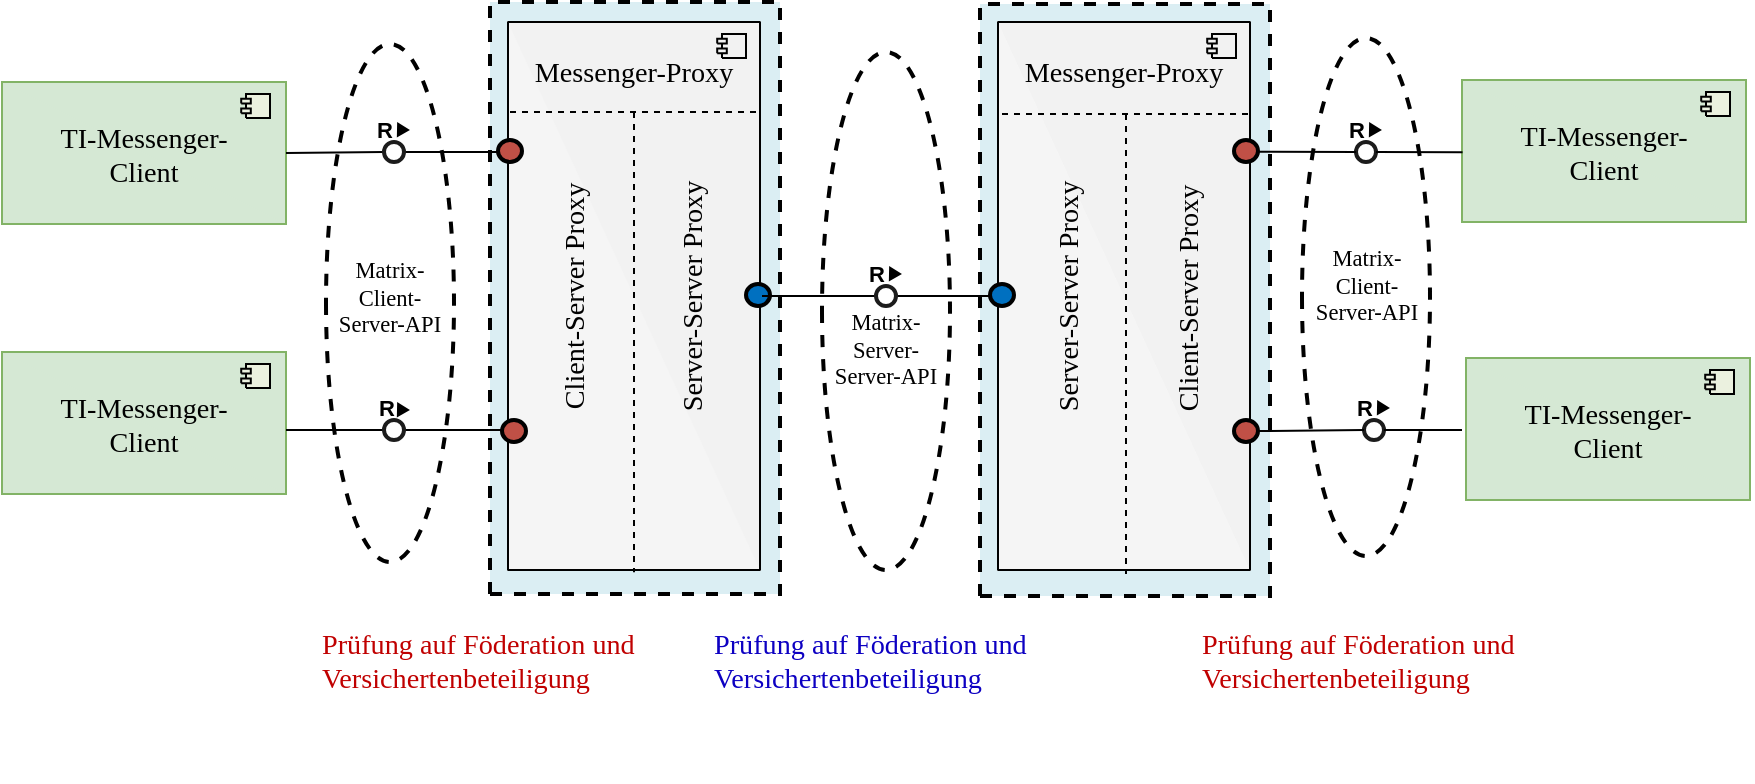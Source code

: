 <mxfile>
    <diagram id="BISjPmuE9RH1HPKTiz8S" name="Seite-1">
        <mxGraphModel dx="1553" dy="631" grid="1" gridSize="10" guides="1" tooltips="1" connect="1" arrows="1" fold="1" page="1" pageScale="1" pageWidth="827" pageHeight="1169" math="0" shadow="0">
            <root>
                <mxCell id="0"/>
                <mxCell id="1" parent="0"/>
                <UserObject label="" tags="Hintergrund" id="4">
                    <mxCell style="vsdxID=3;fillColor=#ffffff;gradientColor=none;shape=stencil(vVHLDsIgEPwajiQI6RfU+h8bu22JCGRB2/69kG1iazx58DazM/vIjjBtmiCi0CplCjecbZ8nYc5Ca+snJJsLEqYTph0C4Ujh4XvmEaqzont41gkL96naodXKrGF6YSfQtUi0OXXDVlqPfJNP6usotUhYbJIUMmQb/GGrAxpRljVycDBuc1hKM2LclX8/7H9nFfB+82Cd45T2+mcspcSRmu4F);dashed=1;strokeColor=#000000;strokeWidth=2;points=[];labelBackgroundColor=none;rounded=0;html=1;whiteSpace=wrap;" parent="1" vertex="1">
                        <mxGeometry x="192" y="72" width="64" height="259" as="geometry"/>
                    </mxCell>
                </UserObject>
                <mxCell id="14" value="&lt;div style=&quot;font-size: 1px&quot;&gt;&lt;font style=&quot;font-size:11.29px;font-family:Calibri;color:#000000;direction:ltr;letter-spacing:0px;line-height:120%;opacity:1&quot;&gt;Matrix-Client-&lt;br/&gt;Server-API&lt;br/&gt;&lt;/font&gt;&lt;/div&gt;" style="text;vsdxID=6;fillColor=default;gradientColor=none;strokeColor=none;spacingTop=-3;spacingBottom=-3;spacingLeft=-2;spacingRight=-2;points=[];labelBackgroundColor=#ffffff;rounded=0;html=1;whiteSpace=wrap;verticalAlign=middle;align=center;overflow=width;;html=1;opacity=0;" parent="1" vertex="1">
                    <mxGeometry x="196.86" y="178" width="54.27" height="39" as="geometry"/>
                </mxCell>
                <UserObject label="" tags="Hintergrund" id="2">
                    <mxCell style="vsdxID=1;fillColor=#ffffff;gradientColor=none;shape=stencil(vVHLDsIgEPwajiQI6RfU+h8bu22JCGRB2/69kG1iazx58DazM/vIjjBtmiCi0CplCjecbZ8nYc5Ca+snJJsLEqYTph0C4Ujh4XvmEaqzont41gkL96naodXKrGF6YSfQtUi0OXXDVlqPfJNP6usotUhYbJIUMmQb/GGrAxpRljVycDBuc1hKM2LclX8/7H9nFfB+82Cd45T2+mcspcSRmu4F);dashed=1;strokeColor=#000000;strokeWidth=2;points=[];labelBackgroundColor=none;rounded=0;html=1;whiteSpace=wrap;" parent="1" vertex="1">
                        <mxGeometry x="440" y="76" width="64" height="259" as="geometry"/>
                    </mxCell>
                </UserObject>
                <UserObject label="" tags="Hintergrund" id="3">
                    <mxCell style="vsdxID=2;fillColor=#ffffff;gradientColor=none;shape=stencil(vVHLDsIgEPwajiQI6RfU+h8bu22JCGRB2/69kG1iazx58DazM/vIjjBtmiCi0CplCjecbZ8nYc5Ca+snJJsLEqYTph0C4Ujh4XvmEaqzont41gkL96naodXKrGF6YSfQtUi0OXXDVlqPfJNP6usotUhYbJIUMmQb/GGrAxpRljVycDBuc1hKM2LclX8/7H9nFfB+82Cd45T2+mcspcSRmu4F);dashed=1;strokeColor=#000000;strokeWidth=2;points=[];labelBackgroundColor=none;rounded=0;html=1;whiteSpace=wrap;" parent="1" vertex="1">
                        <mxGeometry x="680" y="69" width="64" height="259" as="geometry"/>
                    </mxCell>
                </UserObject>
                <UserObject label="" tags="Hintergrund" id="5">
                    <mxCell style="vsdxID=4;fillColor=#dbeef3;gradientColor=none;shape=stencil(nZBLDoAgDERP0z3SIyjew0SURgSD+Lu9kMZoXLhwN9O+tukAlrNpJg1SzDH4QW/URgNYgZTkjA4UkwJUgGXng+6DX1zLfmoymdXo17xh5zmRJ6Q42BWCfc2oJfdAr+Yv+AP9Cb7OJ3H/2JG1HNGz/84klThPVCc=);dashed=1;strokeColor=#000000;strokeWidth=2;points=[];labelBackgroundColor=none;rounded=0;html=1;whiteSpace=wrap;" parent="1" vertex="1">
                        <mxGeometry x="519" y="52" width="145" height="296" as="geometry"/>
                    </mxCell>
                </UserObject>
                <UserObject label="" tags="Hintergrund" id="6">
                    <mxCell style="vsdxID=5;fillColor=#dbeef3;gradientColor=none;shape=stencil(nZBLDoAgDERP0z3SIyjew0SURgSD+Lu9kMZoXLhwN9O+tukAlrNpJg1SzDH4QW/URgNYgZTkjA4UkwJUgGXng+6DX1zLfmoymdXo17xh5zmRJ6Q42BWCfc2oJfdAr+Yv+AP9Cb7OJ3H/2JG1HNGz/84klThPVCc=);dashed=1;strokeColor=#000000;strokeWidth=2;points=[];labelBackgroundColor=none;rounded=0;html=1;whiteSpace=wrap;" parent="1" vertex="1">
                        <mxGeometry x="274" y="51" width="145" height="296" as="geometry"/>
                    </mxCell>
                </UserObject>
                <UserObject label="" tags="Hintergrund" id="15">
                    <mxCell style="vsdxID=11;fillColor=#d5e8d4;strokeColor=#82b366;points=[[0.25,0,0],[0.5,0,0],[0.75,0,0],[1,0,0],[1,0,0],[1,0.25,0],[1,0.5,0],[1,0.75,0],[0.75,0.75,0],[0.5,0.75,0],[0.25,0.75,0],[0.25,0.75,0],[0.25,0.5,0],[0.25,0.25,0]];labelBackgroundColor=none;rounded=0;html=1;whiteSpace=wrap;" parent="1" vertex="1">
                        <mxGeometry x="30" y="91" width="142" height="71" as="geometry"/>
                    </mxCell>
                </UserObject>
                <mxCell id="16" value="&lt;div style=&quot;font-size: 1px&quot;&gt;&lt;p style=&quot;text-align:left;margin-left:0;margin-right:0;margin-top:0px;margin-bottom:0px;text-indent:0;vertical-align:top;direction:ltr;&quot;&gt;&lt;/p&gt;&lt;/div&gt;" style="verticalAlign=top;align=left;overflow=width;vsdxID=12;fillColor=#ebf1df;gradientColor=none;shape=stencil(UzV2Ls5ILEhVNTIoLinKz04tz0wpyVA1dlE1MsrMy0gtyiwBslSNXVWNndPyi1LTi/JL81Ig/IJEkEoQKze/DGRCBUSfoYEBSI+RQSUq3w2iOCczj1zFtFFKwAlABsKnaZk5Ocgy6GECFIKEp7ErAA==);strokeColor=#000000;points=[[0.25,0,0],[0.5,0,0],[0.75,0,0],[1,0,0],[1,0,0],[1,0.25,0],[1,0.5,0],[1,0.75,0],[0.75,1,0],[0.5,1,0],[0.25,1,0],[0,0.75,0],[0,0.5,0],[0,0.25,0],[0,1,0],[0,1,0],[0,1,0],[0,1,0],[0,1,0],[0,1,0],[0,1,0],[0,1,0],[0,1,0],[0,1,0],[0,1,0],[0,1,0],[0,1,0],[0,1,0]];labelBackgroundColor=none;rounded=0;html=1;whiteSpace=wrap;" parent="15" vertex="1">
                    <mxGeometry y="71" width="142" height="1" as="geometry"/>
                </mxCell>
                <mxCell id="17" value="&lt;div style=&quot;font-size: 1px&quot;&gt;&lt;p style=&quot;text-align:left;margin-left:0;margin-right:0;margin-top:0px;margin-bottom:0px;text-indent:0;vertical-align:top;direction:ltr;&quot;&gt;&lt;/p&gt;&lt;/div&gt;" style="verticalAlign=top;align=left;overflow=width;vsdxID=13;fillColor=#ebf1df;gradientColor=none;shape=stencil(UzV2Ls5ILEhVNTIoLinKz04tz0wpyVA1dlE1MsrMy0gtyiwBslSNXVWNndPyi1LTi/JL81Ig/IJEkEoQKze/DGRCBUSfoYEBSI+RQSUq3w2iOCczj1zFtFFKwAlABsKnaZk5Ocgy6GECFIKEp7ErAA==);strokeColor=#000000;points=[[0.25,0,0],[0.5,0,0],[0.75,0,0],[1,0,0],[1,0,0],[1,0.25,0],[1,0.5,0],[1,0.75,0],[0.75,1,0],[0.5,1,0],[0.25,1,0],[0,0.75,0],[0,0.5,0],[0,0.25,0],[0,1,0],[0,1,0],[0,1,0],[0,1,0],[0,1,0],[0,1,0],[0,1,0],[0,1,0],[0,1,0],[0,1,0],[0,1,0],[0,1,0],[0,1,0],[0,1,0]];labelBackgroundColor=none;rounded=0;html=1;whiteSpace=wrap;" parent="15" vertex="1">
                    <mxGeometry y="71" width="142" height="1" as="geometry"/>
                </mxCell>
                <mxCell id="18" value="&lt;div style=&quot;font-size: 1px&quot;&gt;&lt;p style=&quot;text-align:left;margin-left:0;margin-right:0;margin-top:0px;margin-bottom:0px;text-indent:0;vertical-align:top;direction:ltr;&quot;&gt;&lt;/p&gt;&lt;/div&gt;" style="verticalAlign=top;align=left;overflow=width;vsdxID=14;fillColor=#ebf1df;gradientColor=none;shape=stencil(UzV2Ls5ILEhVNTIoLinKz04tz0wpyVA1dlE1MsrMy0gtyiwBslSNXVWNndPyi1LTi/JL81Ig/IJEkEoQKze/DGRCBUSfoYEBSI+RQSUq3w2iOCczj1zFtFFKwAlABsKnaZk5Ocgy6GECFIKEp7ErAA==);strokeColor=#000000;points=[[0.25,0,0],[0.5,0,0],[0.75,0,0],[1,0,0],[1,0,0],[1,0.25,0],[1,0.5,0],[1,0.75,0],[0.75,1,0],[0.5,1,0],[0.25,1,0],[0,0.75,0],[0,0.5,0],[0,0.25,0],[0,1,0],[0,1,0],[0,1,0],[0,1,0],[0,1,0],[0,1,0],[0,1,0],[0,1,0],[0,1,0],[0,1,0],[0,1,0],[0,1,0],[0,1,0],[0,1,0]];labelBackgroundColor=none;rounded=0;html=1;whiteSpace=wrap;" parent="15" vertex="1">
                    <mxGeometry y="71" width="142" height="1" as="geometry"/>
                </mxCell>
                <mxCell id="19" value="&lt;div style=&quot;font-size: 1px&quot;&gt;&lt;p style=&quot;text-align:left;margin-left:0;margin-right:0;margin-top:0px;margin-bottom:0px;text-indent:0;vertical-align:top;direction:ltr;&quot;&gt;&lt;/p&gt;&lt;/div&gt;" style="verticalAlign=top;align=left;overflow=width;vsdxID=15;fillColor=#ebf1df;gradientColor=none;shape=stencil(jVBbDoAgDDvN/pEdQfEeJqIsIhjE1+2F7EPjh+Gv3douK2C9mm7RIMUag5/0QX00gA1ISc7oQDEhQAVYDz7oMfjN9cyXLiszmv2eE072ieyQ4mJWCeYtSy25UulfanFmceLneALPfwNZy/W8998+0oi7RHUD);strokeColor=#000000;points=[[0.25,0,0],[0.5,0,0],[0.75,0,0],[1,0,0],[1,0,0],[1,0.25,0],[1,0.5,0],[1,0.75,0],[0.75,1,0],[0.5,1,0],[0.25,1,0],[0,0.75,0],[0,0.5,0],[0,0.25,0],[0,1,0],[0,1,0],[0,1,0],[0,1,0],[0,1,0],[0,1,0],[0,1,0],[0,1,0],[0,1,0],[0,1,0],[0,1,0],[0,1,0],[0,1,0],[0,1,0]];labelBackgroundColor=none;rounded=0;html=1;whiteSpace=wrap;" parent="15" vertex="1">
                    <mxGeometry x="142" width="1" height="71" as="geometry"/>
                </mxCell>
                <mxCell id="20" value="&lt;div style=&quot;font-size: 1px&quot;&gt;&lt;font style=&quot;font-size:14.11px;font-family:Calibri;color:#000000;direction:ltr;letter-spacing:0px;line-height:120%;opacity:1&quot;&gt;TI-Messenger-&lt;br/&gt;Client&lt;br/&gt;&lt;/font&gt;&lt;/div&gt;" style="verticalAlign=middle;align=center;overflow=width;vsdxID=16;fillColor=#d5e8d4;shape=stencil(xVRbEsIgDDxN/pEcodZ7dKZUGCl0KL5uLwwzavqBlrb6F2CzYZcQwGqUzSCAs9E7exJX1XoJuAfOlZHCKR8iwBqw6qwTR2fPpk3roYnIGPX2EhluKW/HWMzh7E7Xh2/ABKqVeYNmgJQzW55yLrrrEuY8uMyFQruyxWc5EIJXU3RK6+dJYa/McKm4BTKcRE/6Hx8VbdV86/ESVb+Wsd6D//dxCkzcQmgIpmM5bKWRjvUD);strokeColor=#82b366;points=[[0.25,0,0],[0.5,0,0],[0.75,0,0],[1,0,0],[1,0,0],[1,0.25,0],[1,0.5,0],[1,0.75,0],[0.75,1,0],[0.5,1,0],[0.25,1,0],[0,0.75,0],[0,0.5,0],[0,0.25,0],[0,1,0],[0,1,0],[0,1,0],[0,1,0],[0,1,0],[0,1,0],[0,1,0],[0,1,0],[0,1,0],[0,1,0],[0,1,0],[0,1,0],[0,1,0],[0,1,0]];labelBackgroundColor=none;rounded=0;html=1;whiteSpace=wrap;" parent="15" vertex="1">
                    <mxGeometry width="142" height="71" as="geometry"/>
                </mxCell>
                <mxCell id="21" value="&lt;div style=&quot;font-size: 1px&quot;&gt;&lt;/div&gt;" style="verticalAlign=middle;align=center;overflow=width;vsdxID=17;fillColor=#ebf1df;gradientColor=none;shape=stencil(nZTNDsIgDICfpkcTBGN2n/M9lowNIsLC0OnbC2kWNw4EuLX06w+0FFi7iH7mQMnirHnwVQ5OALsBpVILbqXzErAOWDsayydrXnpAfe4DGaSneYcIH/QjwYOSL2pngvodUSX1Dt2MVXACrQRTZD16yc6fT17z0xegTXb+fDJq6XFUTgVh69HUC8QVlLBNwc1Sra1HU1MYV1DCHkvwwv+vj1IpXBV7e7wb/BHuFdb9AA==);strokeColor=#000000;points=[[0.25,0,0],[0.5,0,0],[0.75,0,0],[1,0,0],[1,0,0],[1,0.25,0],[1,0.5,0],[1,0.75,0],[0.75,1,0],[0.5,1,0],[0.25,1,0],[0,0.75,0],[0,0.5,0],[0,0.25,0],[0,1,0],[0,1,0],[0,1,0],[0,1,0],[0,1,0],[0,1,0],[0,1,0],[0,1,0],[0,1,0],[0,1,0],[0,1,0],[0,1,0],[0,1,0],[0,1,0]];labelBackgroundColor=none;rounded=0;html=1;whiteSpace=wrap;" parent="15" vertex="1">
                    <mxGeometry x="122" y="6" width="12" height="12" as="geometry"/>
                </mxCell>
                <UserObject label="" tags="Hintergrund" id="22">
                    <mxCell style="vsdxID=18;fillColor=#f5f5f5;strokeColor=#666666;points=[[0.25,0,0],[0.5,0,0],[0.75,0,0],[1,0,0],[1,0,0],[1,0.25,0],[1,0.5,0],[1,0.75,0],[0.75,0.75,0],[0.5,0.75,0],[0.25,0.75,0],[0.25,0.75,0],[0.25,0.5,0],[0.25,0.25,0]];labelBackgroundColor=none;rounded=0;html=1;whiteSpace=wrap;fontColor=#333333;" parent="1" vertex="1">
                        <mxGeometry x="283" y="61" width="126" height="274" as="geometry"/>
                    </mxCell>
                </UserObject>
                <mxCell id="23" value="&lt;div style=&quot;font-size: 1px&quot;&gt;&lt;p style=&quot;text-align:left;margin-left:0;margin-right:0;margin-top:0px;margin-bottom:0px;text-indent:0;vertical-align:top;direction:ltr;&quot;&gt;&lt;/p&gt;&lt;/div&gt;" style="verticalAlign=top;align=left;overflow=width;vsdxID=19;fillColor=#f2f2f2;gradientColor=none;shape=stencil(UzV2Ls5ILEhVNTIoLinKz04tz0wpyVA1dlE1MsrMy0gtyiwBslSNXVWNndPyi1LTi/JL81Ig/IJEkEoQKze/DGRCBUSfoYEBSI+RQSUq3w2iOCczj1zFtFFKwAlABsKnaZk5Ocgy6GECFIKEp7ErAA==);strokeColor=#000000;points=[[0.25,0,0],[0.5,0,0],[0.75,0,0],[1,0,0],[1,0,0],[1,0.25,0],[1,0.5,0],[1,0.75,0],[0.75,1,0],[0.5,1,0],[0.25,1,0],[0,0.75,0],[0,0.5,0],[0,0.25,0],[0,1,0],[0,1,0],[0,1,0],[0,1,0],[0,1,0],[0,1,0],[0,1,0],[0,1,0],[0,1,0],[0,1,0],[0,1,0],[0,1,0],[0,1,0],[0,1,0]];labelBackgroundColor=none;rounded=0;html=1;whiteSpace=wrap;" parent="22" vertex="1">
                    <mxGeometry y="274" width="126" height="1" as="geometry"/>
                </mxCell>
                <mxCell id="24" value="&lt;div style=&quot;font-size: 1px&quot;&gt;&lt;p style=&quot;text-align:left;margin-left:0;margin-right:0;margin-top:0px;margin-bottom:0px;text-indent:0;vertical-align:top;direction:ltr;&quot;&gt;&lt;/p&gt;&lt;/div&gt;" style="verticalAlign=top;align=left;overflow=width;vsdxID=20;fillColor=#f2f2f2;gradientColor=none;shape=stencil(UzV2Ls5ILEhVNTIoLinKz04tz0wpyVA1dlE1MsrMy0gtyiwBslSNXVWNndPyi1LTi/JL81Ig/IJEkEoQKze/DGRCBUSfoYEBSI+RQSUq3w2iOCczj1zFtFFKwAlABsKnaZk5Ocgy6GECFIKEp7ErAA==);strokeColor=#000000;points=[[0.25,0,0],[0.5,0,0],[0.75,0,0],[1,0,0],[1,0,0],[1,0.25,0],[1,0.5,0],[1,0.75,0],[0.75,1,0],[0.5,1,0],[0.25,1,0],[0,0.75,0],[0,0.5,0],[0,0.25,0],[0,1,0],[0,1,0],[0,1,0],[0,1,0],[0,1,0],[0,1,0],[0,1,0],[0,1,0],[0,1,0],[0,1,0],[0,1,0],[0,1,0],[0,1,0],[0,1,0]];labelBackgroundColor=none;rounded=0;html=1;whiteSpace=wrap;" parent="22" vertex="1">
                    <mxGeometry y="274" width="126" height="1" as="geometry"/>
                </mxCell>
                <mxCell id="25" value="&lt;div style=&quot;font-size: 1px&quot;&gt;&lt;p style=&quot;text-align:left;margin-left:0;margin-right:0;margin-top:0px;margin-bottom:0px;text-indent:0;vertical-align:top;direction:ltr;&quot;&gt;&lt;/p&gt;&lt;/div&gt;" style="verticalAlign=top;align=left;overflow=width;vsdxID=21;fillColor=#f2f2f2;gradientColor=none;shape=stencil(UzV2Ls5ILEhVNTIoLinKz04tz0wpyVA1dlE1MsrMy0gtyiwBslSNXVWNndPyi1LTi/JL81Ig/IJEkEoQKze/DGRCBUSfoYEBSI+RQSUq3w2iOCczj1zFtFFKwAlABsKnaZk5Ocgy6GECFIKEp7ErAA==);strokeColor=#000000;points=[[0.25,0,0],[0.5,0,0],[0.75,0,0],[1,0,0],[1,0,0],[1,0.25,0],[1,0.5,0],[1,0.75,0],[0.75,1,0],[0.5,1,0],[0.25,1,0],[0,0.75,0],[0,0.5,0],[0,0.25,0],[0,1,0],[0,1,0],[0,1,0],[0,1,0],[0,1,0],[0,1,0],[0,1,0],[0,1,0],[0,1,0],[0,1,0],[0,1,0],[0,1,0],[0,1,0],[0,1,0]];labelBackgroundColor=none;rounded=0;html=1;whiteSpace=wrap;" parent="22" vertex="1">
                    <mxGeometry y="274" width="126" height="1" as="geometry"/>
                </mxCell>
                <mxCell id="26" value="&lt;div style=&quot;font-size: 1px&quot;&gt;&lt;p style=&quot;text-align:left;margin-left:0;margin-right:0;margin-top:0px;margin-bottom:0px;text-indent:0;vertical-align:top;direction:ltr;&quot;&gt;&lt;/p&gt;&lt;/div&gt;" style="verticalAlign=top;align=left;overflow=width;vsdxID=22;fillColor=#f2f2f2;gradientColor=none;shape=stencil(jVBbDoAgDDvN/pEdQfEeJqIsIhjE1+2F7EPjh+Gv3douK2C9mm7RIMUag5/0QX00gA1ISc7oQDEhQAVYDz7oMfjN9cyXLiszmv2eE072ieyQ4mJWCeYtSy25UulfanFmceLneALPfwNZy/W8998+0oi7RHUD);strokeColor=#000000;points=[[0.25,0,0],[0.5,0,0],[0.75,0,0],[1,0,0],[1,0,0],[1,0.25,0],[1,0.5,0],[1,0.75,0],[0.75,1,0],[0.5,1,0],[0.25,1,0],[0,0.75,0],[0,0.5,0],[0,0.25,0],[0,1,0],[0,1,0],[0,1,0],[0,1,0],[0,1,0],[0,1,0],[0,1,0],[0,1,0],[0,1,0],[0,1,0],[0,1,0],[0,1,0],[0,1,0],[0,1,0]];labelBackgroundColor=none;rounded=0;html=1;whiteSpace=wrap;" parent="22" vertex="1">
                    <mxGeometry x="126" width="1" height="274" as="geometry"/>
                </mxCell>
                <mxCell id="27" value="&lt;div style=&quot;font-size: 1px&quot;&gt;&lt;font style=&quot;font-size:14.11px;font-family:Calibri;color:#000000;direction:ltr;letter-spacing:0px;line-height:120%;opacity:1&quot;&gt;&lt;br/&gt;Messenger-Proxy&lt;br/&gt;&lt;/font&gt;&lt;/div&gt;" style="verticalAlign=top;align=center;overflow=width;vsdxID=23;fillColor=#f2f2f2;gradientColor=none;shape=stencil(xVRbEsIgDDxN/pEcodZ7dKZUGCl0KL5uLwwzavqBlrb6F2CzYZcQwGqUzSCAs9E7exJX1XoJuAfOlZHCKR8iwBqw6qwTR2fPpk3roYnIGPX2EhluKW/HWMzh7E7Xh2/ABKqVeYNmgJQzW55yLrrrEuY8uMyFQruyxWc5EIJXU3RK6+dJYa/McKm4BTKcRE/6Hx8VbdV86/ESVb+Wsd6D//dxCkzcQmgIpmM5bKWRjvUD);strokeColor=#000000;points=[[0.25,0,0],[0.5,0,0],[0.75,0,0],[1,0,0],[1,0,0],[1,0.25,0],[1,0.5,0],[1,0.75,0],[0.75,1,0],[0.5,1,0],[0.25,1,0],[0,0.75,0],[0,0.5,0],[0,0.25,0],[0,1,0],[0,1,0],[0,1,0],[0,1,0],[0,1,0],[0,1,0],[0,1,0],[0,1,0],[0,1,0],[0,1,0],[0,1,0],[0,1,0],[0,1,0],[0,1,0]];labelBackgroundColor=none;rounded=0;html=1;whiteSpace=wrap;" parent="22" vertex="1">
                    <mxGeometry width="126" height="274" as="geometry"/>
                </mxCell>
                <mxCell id="28" value="&lt;div style=&quot;font-size: 1px&quot;&gt;&lt;/div&gt;" style="verticalAlign=top;align=center;overflow=width;vsdxID=24;fillColor=#f2f2f2;gradientColor=none;shape=stencil(nZTNDsIgDICfpkcTBGN2n/M9lowNIsLC0OnbC2kWNw4EuLX06w+0FFi7iH7mQMnirHnwVQ5OALsBpVILbqXzErAOWDsayydrXnpAfe4DGaSneYcIH/QjwYOSL2pngvodUSX1Dt2MVXACrQRTZD16yc6fT17z0xegTXb+fDJq6XFUTgVh69HUC8QVlLBNwc1Sra1HU1MYV1DCHkvwwv+vj1IpXBV7e7wb/BHuFdb9AA==);strokeColor=#000000;points=[[0.25,0,0],[0.5,0,0],[0.75,0,0],[1,0,0],[1,0,0],[1,0.25,0],[1,0.5,0],[1,0.75,0],[0.75,1,0],[0.5,1,0],[0.25,1,0],[0,0.75,0],[0,0.5,0],[0,0.25,0],[0,1,0],[0,1,0],[0,1,0],[0,1,0],[0,1,0],[0,1,0],[0,1,0],[0,1,0],[0,1,0],[0,1,0],[0,1,0],[0,1,0],[0,1,0],[0,1,0]];labelBackgroundColor=none;rounded=0;html=1;whiteSpace=wrap;" parent="22" vertex="1">
                    <mxGeometry x="107" y="6" width="12" height="12" as="geometry"/>
                </mxCell>
                <UserObject label="" tags="Hintergrund" id="29">
                    <mxCell style="vsdxID=26;fillColor=#d5e8d4;strokeColor=#82b366;points=[[0.25,0,0],[0.5,0,0],[0.75,0,0],[1,0,0],[1,0,0],[1,0.25,0],[1,0.5,0],[1,0.75,0],[0.75,0.75,0],[0.5,0.75,0],[0.25,0.75,0],[0.25,0.75,0],[0.25,0.5,0],[0.25,0.25,0]];labelBackgroundColor=none;rounded=0;html=1;whiteSpace=wrap;" parent="1" vertex="1">
                        <mxGeometry x="30" y="226" width="142" height="71" as="geometry"/>
                    </mxCell>
                </UserObject>
                <mxCell id="30" value="&lt;div style=&quot;font-size: 1px&quot;&gt;&lt;p style=&quot;text-align:left;margin-left:0;margin-right:0;margin-top:0px;margin-bottom:0px;text-indent:0;vertical-align:top;direction:ltr;&quot;&gt;&lt;/p&gt;&lt;/div&gt;" style="verticalAlign=top;align=left;overflow=width;vsdxID=27;fillColor=#ebf1df;gradientColor=none;shape=stencil(UzV2Ls5ILEhVNTIoLinKz04tz0wpyVA1dlE1MsrMy0gtyiwBslSNXVWNndPyi1LTi/JL81Ig/IJEkEoQKze/DGRCBUSfoYEBSI+RQSUq3w2iOCczj1zFtFFKwAlABsKnaZk5Ocgy6GECFIKEp7ErAA==);strokeColor=#000000;points=[[0.25,0,0],[0.5,0,0],[0.75,0,0],[1,0,0],[1,0,0],[1,0.25,0],[1,0.5,0],[1,0.75,0],[0.75,1,0],[0.5,1,0],[0.25,1,0],[0,0.75,0],[0,0.5,0],[0,0.25,0],[0,1,0],[0,1,0],[0,1,0],[0,1,0],[0,1,0],[0,1,0],[0,1,0],[0,1,0],[0,1,0],[0,1,0],[0,1,0],[0,1,0],[0,1,0],[0,1,0]];labelBackgroundColor=none;rounded=0;html=1;whiteSpace=wrap;" parent="29" vertex="1">
                    <mxGeometry y="71" width="142" height="1" as="geometry"/>
                </mxCell>
                <mxCell id="31" value="&lt;div style=&quot;font-size: 1px&quot;&gt;&lt;p style=&quot;text-align:left;margin-left:0;margin-right:0;margin-top:0px;margin-bottom:0px;text-indent:0;vertical-align:top;direction:ltr;&quot;&gt;&lt;/p&gt;&lt;/div&gt;" style="verticalAlign=top;align=left;overflow=width;vsdxID=28;fillColor=#ebf1df;gradientColor=none;shape=stencil(UzV2Ls5ILEhVNTIoLinKz04tz0wpyVA1dlE1MsrMy0gtyiwBslSNXVWNndPyi1LTi/JL81Ig/IJEkEoQKze/DGRCBUSfoYEBSI+RQSUq3w2iOCczj1zFtFFKwAlABsKnaZk5Ocgy6GECFIKEp7ErAA==);strokeColor=#000000;points=[[0.25,0,0],[0.5,0,0],[0.75,0,0],[1,0,0],[1,0,0],[1,0.25,0],[1,0.5,0],[1,0.75,0],[0.75,1,0],[0.5,1,0],[0.25,1,0],[0,0.75,0],[0,0.5,0],[0,0.25,0],[0,1,0],[0,1,0],[0,1,0],[0,1,0],[0,1,0],[0,1,0],[0,1,0],[0,1,0],[0,1,0],[0,1,0],[0,1,0],[0,1,0],[0,1,0],[0,1,0]];labelBackgroundColor=none;rounded=0;html=1;whiteSpace=wrap;" parent="29" vertex="1">
                    <mxGeometry y="71" width="142" height="1" as="geometry"/>
                </mxCell>
                <mxCell id="32" value="&lt;div style=&quot;font-size: 1px&quot;&gt;&lt;p style=&quot;text-align:left;margin-left:0;margin-right:0;margin-top:0px;margin-bottom:0px;text-indent:0;vertical-align:top;direction:ltr;&quot;&gt;&lt;/p&gt;&lt;/div&gt;" style="verticalAlign=top;align=left;overflow=width;vsdxID=29;fillColor=#ebf1df;gradientColor=none;shape=stencil(UzV2Ls5ILEhVNTIoLinKz04tz0wpyVA1dlE1MsrMy0gtyiwBslSNXVWNndPyi1LTi/JL81Ig/IJEkEoQKze/DGRCBUSfoYEBSI+RQSUq3w2iOCczj1zFtFFKwAlABsKnaZk5Ocgy6GECFIKEp7ErAA==);strokeColor=#000000;points=[[0.25,0,0],[0.5,0,0],[0.75,0,0],[1,0,0],[1,0,0],[1,0.25,0],[1,0.5,0],[1,0.75,0],[0.75,1,0],[0.5,1,0],[0.25,1,0],[0,0.75,0],[0,0.5,0],[0,0.25,0],[0,1,0],[0,1,0],[0,1,0],[0,1,0],[0,1,0],[0,1,0],[0,1,0],[0,1,0],[0,1,0],[0,1,0],[0,1,0],[0,1,0],[0,1,0],[0,1,0]];labelBackgroundColor=none;rounded=0;html=1;whiteSpace=wrap;" parent="29" vertex="1">
                    <mxGeometry y="71" width="142" height="1" as="geometry"/>
                </mxCell>
                <mxCell id="33" value="&lt;div style=&quot;font-size: 1px&quot;&gt;&lt;p style=&quot;text-align:left;margin-left:0;margin-right:0;margin-top:0px;margin-bottom:0px;text-indent:0;vertical-align:top;direction:ltr;&quot;&gt;&lt;/p&gt;&lt;/div&gt;" style="verticalAlign=top;align=left;overflow=width;vsdxID=30;fillColor=#ebf1df;gradientColor=none;shape=stencil(jVBbDoAgDDvN/pEdQfEeJqIsIhjE1+2F7EPjh+Gv3douK2C9mm7RIMUag5/0QX00gA1ISc7oQDEhQAVYDz7oMfjN9cyXLiszmv2eE072ieyQ4mJWCeYtSy25UulfanFmceLneALPfwNZy/W8998+0oi7RHUD);strokeColor=#000000;points=[[0.25,0,0],[0.5,0,0],[0.75,0,0],[1,0,0],[1,0,0],[1,0.25,0],[1,0.5,0],[1,0.75,0],[0.75,1,0],[0.5,1,0],[0.25,1,0],[0,0.75,0],[0,0.5,0],[0,0.25,0],[0,1,0],[0,1,0],[0,1,0],[0,1,0],[0,1,0],[0,1,0],[0,1,0],[0,1,0],[0,1,0],[0,1,0],[0,1,0],[0,1,0],[0,1,0],[0,1,0]];labelBackgroundColor=none;rounded=0;html=1;whiteSpace=wrap;" parent="29" vertex="1">
                    <mxGeometry x="142" width="1" height="71" as="geometry"/>
                </mxCell>
                <mxCell id="34" value="&lt;div style=&quot;font-size: 1px&quot;&gt;&lt;font style=&quot;font-size:14.11px;font-family:Calibri;color:#000000;direction:ltr;letter-spacing:0px;line-height:120%;opacity:1&quot;&gt;TI-Messenger-&lt;br/&gt;Client&lt;br/&gt;&lt;/font&gt;&lt;/div&gt;" style="verticalAlign=middle;align=center;overflow=width;vsdxID=31;fillColor=#d5e8d4;shape=stencil(xVRbEsIgDDxN/pEcodZ7dKZUGCl0KL5uLwwzavqBlrb6F2CzYZcQwGqUzSCAs9E7exJX1XoJuAfOlZHCKR8iwBqw6qwTR2fPpk3roYnIGPX2EhluKW/HWMzh7E7Xh2/ABKqVeYNmgJQzW55yLrrrEuY8uMyFQruyxWc5EIJXU3RK6+dJYa/McKm4BTKcRE/6Hx8VbdV86/ESVb+Wsd6D//dxCkzcQmgIpmM5bKWRjvUD);strokeColor=#82b366;points=[[0.25,0,0],[0.5,0,0],[0.75,0,0],[1,0,0],[1,0,0],[1,0.25,0],[1,0.5,0],[1,0.75,0],[0.75,1,0],[0.5,1,0],[0.25,1,0],[0,0.75,0],[0,0.5,0],[0,0.25,0],[0,1,0],[0,1,0],[0,1,0],[0,1,0],[0,1,0],[0,1,0],[0,1,0],[0,1,0],[0,1,0],[0,1,0],[0,1,0],[0,1,0],[0,1,0],[0,1,0]];labelBackgroundColor=none;rounded=0;html=1;whiteSpace=wrap;" parent="29" vertex="1">
                    <mxGeometry width="142" height="71" as="geometry"/>
                </mxCell>
                <mxCell id="35" value="&lt;div style=&quot;font-size: 1px&quot;&gt;&lt;/div&gt;" style="verticalAlign=middle;align=center;overflow=width;vsdxID=32;fillColor=#ebf1df;gradientColor=none;shape=stencil(nZTNDsIgDICfpkcTBGN2n/M9lowNIsLC0OnbC2kWNw4EuLX06w+0FFi7iH7mQMnirHnwVQ5OALsBpVILbqXzErAOWDsayydrXnpAfe4DGaSneYcIH/QjwYOSL2pngvodUSX1Dt2MVXACrQRTZD16yc6fT17z0xegTXb+fDJq6XFUTgVh69HUC8QVlLBNwc1Sra1HU1MYV1DCHkvwwv+vj1IpXBV7e7wb/BHuFdb9AA==);strokeColor=#000000;points=[[0.25,0,0],[0.5,0,0],[0.75,0,0],[1,0,0],[1,0,0],[1,0.25,0],[1,0.5,0],[1,0.75,0],[0.75,1,0],[0.5,1,0],[0.25,1,0],[0,0.75,0],[0,0.5,0],[0,0.25,0],[0,1,0],[0,1,0],[0,1,0],[0,1,0],[0,1,0],[0,1,0],[0,1,0],[0,1,0],[0,1,0],[0,1,0],[0,1,0],[0,1,0],[0,1,0],[0,1,0]];labelBackgroundColor=none;rounded=0;html=1;whiteSpace=wrap;" parent="29" vertex="1">
                    <mxGeometry x="122" y="6" width="12" height="12" as="geometry"/>
                </mxCell>
                <UserObject label="" tags="Hintergrund" id="44">
                    <mxCell style="vsdxID=39;fillColor=#f5f5f5;strokeColor=#666666;points=[[0.25,0,0],[0.5,0,0],[0.75,0,0],[1,0,0],[1,0,0],[1,0.25,0],[1,0.5,0],[1,0.75,0],[0.75,0.75,0],[0.5,0.75,0],[0.25,0.75,0],[0.25,0.75,0],[0.25,0.5,0],[0.25,0.25,0]];labelBackgroundColor=none;rounded=0;html=1;whiteSpace=wrap;fontColor=#333333;" parent="1" vertex="1">
                        <mxGeometry x="528" y="61" width="126" height="274" as="geometry"/>
                    </mxCell>
                </UserObject>
                <mxCell id="45" value="&lt;div style=&quot;font-size: 1px&quot;&gt;&lt;p style=&quot;text-align:left;margin-left:0;margin-right:0;margin-top:0px;margin-bottom:0px;text-indent:0;vertical-align:top;direction:ltr;&quot;&gt;&lt;/p&gt;&lt;/div&gt;" style="verticalAlign=top;align=left;overflow=width;vsdxID=40;fillColor=#f2f2f2;gradientColor=none;shape=stencil(UzV2Ls5ILEhVNTIoLinKz04tz0wpyVA1dlE1MsrMy0gtyiwBslSNXVWNndPyi1LTi/JL81Ig/IJEkEoQKze/DGRCBUSfoYEBSI+RQSUq3w2iOCczj1zFtFFKwAlABsKnaZk5Ocgy6GECFIKEp7ErAA==);strokeColor=#000000;points=[[0.25,0,0],[0.5,0,0],[0.75,0,0],[1,0,0],[1,0,0],[1,0.25,0],[1,0.5,0],[1,0.75,0],[0.75,1,0],[0.5,1,0],[0.25,1,0],[0,0.75,0],[0,0.5,0],[0,0.25,0],[0,1,0],[0,1,0],[0,1,0],[0,1,0],[0,1,0],[0,1,0],[0,1,0],[0,1,0],[0,1,0],[0,1,0],[0,1,0],[0,1,0],[0,1,0],[0,1,0]];labelBackgroundColor=none;rounded=0;html=1;whiteSpace=wrap;" parent="44" vertex="1">
                    <mxGeometry y="274" width="126" height="1" as="geometry"/>
                </mxCell>
                <mxCell id="46" value="&lt;div style=&quot;font-size: 1px&quot;&gt;&lt;p style=&quot;text-align:left;margin-left:0;margin-right:0;margin-top:0px;margin-bottom:0px;text-indent:0;vertical-align:top;direction:ltr;&quot;&gt;&lt;/p&gt;&lt;/div&gt;" style="verticalAlign=top;align=left;overflow=width;vsdxID=41;fillColor=#f2f2f2;gradientColor=none;shape=stencil(UzV2Ls5ILEhVNTIoLinKz04tz0wpyVA1dlE1MsrMy0gtyiwBslSNXVWNndPyi1LTi/JL81Ig/IJEkEoQKze/DGRCBUSfoYEBSI+RQSUq3w2iOCczj1zFtFFKwAlABsKnaZk5Ocgy6GECFIKEp7ErAA==);strokeColor=#000000;points=[[0.25,0,0],[0.5,0,0],[0.75,0,0],[1,0,0],[1,0,0],[1,0.25,0],[1,0.5,0],[1,0.75,0],[0.75,1,0],[0.5,1,0],[0.25,1,0],[0,0.75,0],[0,0.5,0],[0,0.25,0],[0,1,0],[0,1,0],[0,1,0],[0,1,0],[0,1,0],[0,1,0],[0,1,0],[0,1,0],[0,1,0],[0,1,0],[0,1,0],[0,1,0],[0,1,0],[0,1,0]];labelBackgroundColor=none;rounded=0;html=1;whiteSpace=wrap;" parent="44" vertex="1">
                    <mxGeometry y="274" width="126" height="1" as="geometry"/>
                </mxCell>
                <mxCell id="47" value="&lt;div style=&quot;font-size: 1px&quot;&gt;&lt;p style=&quot;text-align:left;margin-left:0;margin-right:0;margin-top:0px;margin-bottom:0px;text-indent:0;vertical-align:top;direction:ltr;&quot;&gt;&lt;/p&gt;&lt;/div&gt;" style="verticalAlign=top;align=left;overflow=width;vsdxID=42;fillColor=#f2f2f2;gradientColor=none;shape=stencil(UzV2Ls5ILEhVNTIoLinKz04tz0wpyVA1dlE1MsrMy0gtyiwBslSNXVWNndPyi1LTi/JL81Ig/IJEkEoQKze/DGRCBUSfoYEBSI+RQSUq3w2iOCczj1zFtFFKwAlABsKnaZk5Ocgy6GECFIKEp7ErAA==);strokeColor=#000000;points=[[0.25,0,0],[0.5,0,0],[0.75,0,0],[1,0,0],[1,0,0],[1,0.25,0],[1,0.5,0],[1,0.75,0],[0.75,1,0],[0.5,1,0],[0.25,1,0],[0,0.75,0],[0,0.5,0],[0,0.25,0],[0,1,0],[0,1,0],[0,1,0],[0,1,0],[0,1,0],[0,1,0],[0,1,0],[0,1,0],[0,1,0],[0,1,0],[0,1,0],[0,1,0],[0,1,0],[0,1,0]];labelBackgroundColor=none;rounded=0;html=1;whiteSpace=wrap;" parent="44" vertex="1">
                    <mxGeometry y="274" width="126" height="1" as="geometry"/>
                </mxCell>
                <mxCell id="48" value="&lt;div style=&quot;font-size: 1px&quot;&gt;&lt;p style=&quot;text-align:left;margin-left:0;margin-right:0;margin-top:0px;margin-bottom:0px;text-indent:0;vertical-align:top;direction:ltr;&quot;&gt;&lt;/p&gt;&lt;/div&gt;" style="verticalAlign=top;align=left;overflow=width;vsdxID=43;fillColor=#f2f2f2;gradientColor=none;shape=stencil(jVBbDoAgDDvN/pEdQfEeJqIsIhjE1+2F7EPjh+Gv3douK2C9mm7RIMUag5/0QX00gA1ISc7oQDEhQAVYDz7oMfjN9cyXLiszmv2eE072ieyQ4mJWCeYtSy25UulfanFmceLneALPfwNZy/W8998+0oi7RHUD);strokeColor=#000000;points=[[0.25,0,0],[0.5,0,0],[0.75,0,0],[1,0,0],[1,0,0],[1,0.25,0],[1,0.5,0],[1,0.75,0],[0.75,1,0],[0.5,1,0],[0.25,1,0],[0,0.75,0],[0,0.5,0],[0,0.25,0],[0,1,0],[0,1,0],[0,1,0],[0,1,0],[0,1,0],[0,1,0],[0,1,0],[0,1,0],[0,1,0],[0,1,0],[0,1,0],[0,1,0],[0,1,0],[0,1,0]];labelBackgroundColor=none;rounded=0;html=1;whiteSpace=wrap;" parent="44" vertex="1">
                    <mxGeometry x="126" width="1" height="274" as="geometry"/>
                </mxCell>
                <mxCell id="49" value="&lt;div style=&quot;font-size: 1px&quot;&gt;&lt;font style=&quot;font-size:14.11px;font-family:Calibri;color:#000000;direction:ltr;letter-spacing:0px;line-height:120%;opacity:1&quot;&gt;&lt;br/&gt;Messenger-Proxy&lt;br/&gt;&lt;/font&gt;&lt;/div&gt;" style="verticalAlign=top;align=center;overflow=width;vsdxID=44;fillColor=#f2f2f2;gradientColor=none;shape=stencil(xVRbEsIgDDxN/pEcodZ7dKZUGCl0KL5uLwwzavqBlrb6F2CzYZcQwGqUzSCAs9E7exJX1XoJuAfOlZHCKR8iwBqw6qwTR2fPpk3roYnIGPX2EhluKW/HWMzh7E7Xh2/ABKqVeYNmgJQzW55yLrrrEuY8uMyFQruyxWc5EIJXU3RK6+dJYa/McKm4BTKcRE/6Hx8VbdV86/ESVb+Wsd6D//dxCkzcQmgIpmM5bKWRjvUD);strokeColor=#000000;points=[[0.25,0,0],[0.5,0,0],[0.75,0,0],[1,0,0],[1,0,0],[1,0.25,0],[1,0.5,0],[1,0.75,0],[0.75,1,0],[0.5,1,0],[0.25,1,0],[0,0.75,0],[0,0.5,0],[0,0.25,0],[0,1,0],[0,1,0],[0,1,0],[0,1,0],[0,1,0],[0,1,0],[0,1,0],[0,1,0],[0,1,0],[0,1,0],[0,1,0],[0,1,0],[0,1,0],[0,1,0]];labelBackgroundColor=none;rounded=0;html=1;whiteSpace=wrap;" parent="44" vertex="1">
                    <mxGeometry width="126" height="274" as="geometry"/>
                </mxCell>
                <mxCell id="50" value="&lt;div style=&quot;font-size: 1px&quot;&gt;&lt;/div&gt;" style="verticalAlign=middle;align=center;overflow=width;vsdxID=45;fillColor=#f2f2f2;gradientColor=none;shape=stencil(nZTNDsIgDICfpkcTBGN2n/M9lowNIsLC0OnbC2kWNw4EuLX06w+0FFi7iH7mQMnirHnwVQ5OALsBpVILbqXzErAOWDsayydrXnpAfe4DGaSneYcIH/QjwYOSL2pngvodUSX1Dt2MVXACrQRTZD16yc6fT17z0xegTXb+fDJq6XFUTgVh69HUC8QVlLBNwc1Sra1HU1MYV1DCHkvwwv+vj1IpXBV7e7wb/BHuFdb9AA==);strokeColor=#000000;points=[[0.25,0,0],[0.5,0,0],[0.75,0,0],[1,0,0],[1,0,0],[1,0.25,0],[1,0.5,0],[1,0.75,0],[0.75,1,0],[0.5,1,0],[0.25,1,0],[0,0.75,0],[0,0.5,0],[0,0.25,0],[0,1,0],[0,1,0],[0,1,0],[0,1,0],[0,1,0],[0,1,0],[0,1,0],[0,1,0],[0,1,0],[0,1,0],[0,1,0],[0,1,0],[0,1,0],[0,1,0]];labelBackgroundColor=none;rounded=0;html=1;whiteSpace=wrap;" parent="44" vertex="1">
                    <mxGeometry x="107" y="6" width="12" height="12" as="geometry"/>
                </mxCell>
                <UserObject label="" tags="Hintergrund" id="66">
                    <mxCell style="vsdxID=25;edgeStyle=none;startArrow=none;endArrow=none;startSize=5;endSize=5;strokeColor=#000000;spacingTop=0;spacingBottom=0;spacingLeft=0;spacingRight=0;verticalAlign=middle;html=1;labelBackgroundColor=#ffffff;rounded=0;exitX=1;exitY=0.5;exitDx=0;exitDy=0;" parent="1" source="127" edge="1">
                        <mxGeometry relative="1" as="geometry">
                            <mxPoint as="offset"/>
                            <Array as="points"/>
                            <mxPoint x="233" y="126" as="sourcePoint"/>
                            <mxPoint x="284" y="126" as="targetPoint"/>
                        </mxGeometry>
                    </mxCell>
                </UserObject>
                <UserObject label="" tags="Hintergrund" id="82">
                    <mxCell style="vsdxID=38;edgeStyle=none;startArrow=none;endArrow=none;startSize=5;endSize=5;strokeColor=#000000;spacingTop=0;spacingBottom=0;spacingLeft=0;spacingRight=0;verticalAlign=middle;html=1;labelBackgroundColor=#ffffff;rounded=0;exitX=1;exitY=0.5;exitDx=0;exitDy=0;" parent="1" source="132" edge="1">
                        <mxGeometry relative="1" as="geometry">
                            <Array as="points"/>
                            <mxPoint x="234" y="265" as="sourcePoint"/>
                            <mxPoint x="283" y="265" as="targetPoint"/>
                        </mxGeometry>
                    </mxCell>
                </UserObject>
                <UserObject label="" tags="Hintergrund" id="83">
                    <mxCell style="vsdxID=71;fillColor=#d5e8d4;strokeColor=#82b366;points=[[0.25,0,0],[0.5,0,0],[0.75,0,0],[1,0,0],[1,0,0],[1,0.25,0],[1,0.5,0],[1,0.75,0],[0.75,0.75,0],[0.5,0.75,0],[0.25,0.75,0],[0.25,0.75,0],[0.25,0.5,0],[0.25,0.25,0]];labelBackgroundColor=none;rounded=0;html=1;whiteSpace=wrap;" parent="1" vertex="1">
                        <mxGeometry x="762" y="229" width="142" height="71" as="geometry"/>
                    </mxCell>
                </UserObject>
                <mxCell id="84" value="&lt;div style=&quot;font-size: 1px&quot;&gt;&lt;p style=&quot;text-align:left;margin-left:0;margin-right:0;margin-top:0px;margin-bottom:0px;text-indent:0;vertical-align:top;direction:ltr;&quot;&gt;&lt;/p&gt;&lt;/div&gt;" style="verticalAlign=top;align=left;overflow=width;vsdxID=72;fillColor=#ebf1df;gradientColor=none;shape=stencil(UzV2Ls5ILEhVNTIoLinKz04tz0wpyVA1dlE1MsrMy0gtyiwBslSNXVWNndPyi1LTi/JL81Ig/IJEkEoQKze/DGRCBUSfoYEBSI+RQSUq3w2iOCczj1zFtFFKwAlABsKnaZk5Ocgy6GECFIKEp7ErAA==);strokeColor=#000000;points=[[0.25,0,0],[0.5,0,0],[0.75,0,0],[1,0,0],[1,0,0],[1,0.25,0],[1,0.5,0],[1,0.75,0],[0.75,1,0],[0.5,1,0],[0.25,1,0],[0,0.75,0],[0,0.5,0],[0,0.25,0],[0,1,0],[0,1,0],[0,1,0],[0,1,0],[0,1,0],[0,1,0],[0,1,0],[0,1,0],[0,1,0],[0,1,0],[0,1,0],[0,1,0],[0,1,0],[0,1,0]];labelBackgroundColor=none;rounded=0;html=1;whiteSpace=wrap;" parent="83" vertex="1">
                    <mxGeometry y="71" width="142" height="1" as="geometry"/>
                </mxCell>
                <mxCell id="85" value="&lt;div style=&quot;font-size: 1px&quot;&gt;&lt;p style=&quot;text-align:left;margin-left:0;margin-right:0;margin-top:0px;margin-bottom:0px;text-indent:0;vertical-align:top;direction:ltr;&quot;&gt;&lt;/p&gt;&lt;/div&gt;" style="verticalAlign=top;align=left;overflow=width;vsdxID=73;fillColor=#ebf1df;gradientColor=none;shape=stencil(UzV2Ls5ILEhVNTIoLinKz04tz0wpyVA1dlE1MsrMy0gtyiwBslSNXVWNndPyi1LTi/JL81Ig/IJEkEoQKze/DGRCBUSfoYEBSI+RQSUq3w2iOCczj1zFtFFKwAlABsKnaZk5Ocgy6GECFIKEp7ErAA==);strokeColor=#000000;points=[[0.25,0,0],[0.5,0,0],[0.75,0,0],[1,0,0],[1,0,0],[1,0.25,0],[1,0.5,0],[1,0.75,0],[0.75,1,0],[0.5,1,0],[0.25,1,0],[0,0.75,0],[0,0.5,0],[0,0.25,0],[0,1,0],[0,1,0],[0,1,0],[0,1,0],[0,1,0],[0,1,0],[0,1,0],[0,1,0],[0,1,0],[0,1,0],[0,1,0],[0,1,0],[0,1,0],[0,1,0]];labelBackgroundColor=none;rounded=0;html=1;whiteSpace=wrap;" parent="83" vertex="1">
                    <mxGeometry y="71" width="142" height="1" as="geometry"/>
                </mxCell>
                <mxCell id="86" value="&lt;div style=&quot;font-size: 1px&quot;&gt;&lt;p style=&quot;text-align:left;margin-left:0;margin-right:0;margin-top:0px;margin-bottom:0px;text-indent:0;vertical-align:top;direction:ltr;&quot;&gt;&lt;/p&gt;&lt;/div&gt;" style="verticalAlign=top;align=left;overflow=width;vsdxID=74;fillColor=#ebf1df;gradientColor=none;shape=stencil(UzV2Ls5ILEhVNTIoLinKz04tz0wpyVA1dlE1MsrMy0gtyiwBslSNXVWNndPyi1LTi/JL81Ig/IJEkEoQKze/DGRCBUSfoYEBSI+RQSUq3w2iOCczj1zFtFFKwAlABsKnaZk5Ocgy6GECFIKEp7ErAA==);strokeColor=#000000;points=[[0.25,0,0],[0.5,0,0],[0.75,0,0],[1,0,0],[1,0,0],[1,0.25,0],[1,0.5,0],[1,0.75,0],[0.75,1,0],[0.5,1,0],[0.25,1,0],[0,0.75,0],[0,0.5,0],[0,0.25,0],[0,1,0],[0,1,0],[0,1,0],[0,1,0],[0,1,0],[0,1,0],[0,1,0],[0,1,0],[0,1,0],[0,1,0],[0,1,0],[0,1,0],[0,1,0],[0,1,0]];labelBackgroundColor=none;rounded=0;html=1;whiteSpace=wrap;" parent="83" vertex="1">
                    <mxGeometry y="71" width="142" height="1" as="geometry"/>
                </mxCell>
                <mxCell id="87" value="&lt;div style=&quot;font-size: 1px&quot;&gt;&lt;p style=&quot;text-align:left;margin-left:0;margin-right:0;margin-top:0px;margin-bottom:0px;text-indent:0;vertical-align:top;direction:ltr;&quot;&gt;&lt;/p&gt;&lt;/div&gt;" style="verticalAlign=top;align=left;overflow=width;vsdxID=75;fillColor=#ebf1df;gradientColor=none;shape=stencil(jVBbDoAgDDvN/pEdQfEeJqIsIhjE1+2F7EPjh+Gv3douK2C9mm7RIMUag5/0QX00gA1ISc7oQDEhQAVYDz7oMfjN9cyXLiszmv2eE072ieyQ4mJWCeYtSy25UulfanFmceLneALPfwNZy/W8998+0oi7RHUD);strokeColor=#000000;points=[[0.25,0,0],[0.5,0,0],[0.75,0,0],[1,0,0],[1,0,0],[1,0.25,0],[1,0.5,0],[1,0.75,0],[0.75,1,0],[0.5,1,0],[0.25,1,0],[0,0.75,0],[0,0.5,0],[0,0.25,0],[0,1,0],[0,1,0],[0,1,0],[0,1,0],[0,1,0],[0,1,0],[0,1,0],[0,1,0],[0,1,0],[0,1,0],[0,1,0],[0,1,0],[0,1,0],[0,1,0]];labelBackgroundColor=none;rounded=0;html=1;whiteSpace=wrap;" parent="83" vertex="1">
                    <mxGeometry x="142" width="1" height="71" as="geometry"/>
                </mxCell>
                <mxCell id="88" value="&lt;div style=&quot;font-size: 1px&quot;&gt;&lt;font style=&quot;font-size:14.11px;font-family:Calibri;color:#000000;direction:ltr;letter-spacing:0px;line-height:120%;opacity:1&quot;&gt;TI-Messenger-&lt;br/&gt;Client&lt;br/&gt;&lt;/font&gt;&lt;/div&gt;" style="verticalAlign=middle;align=center;overflow=width;vsdxID=76;fillColor=#d5e8d4;shape=stencil(xVRbEsIgDDxN/pEcodZ7dKZUGCl0KL5uLwwzavqBlrb6F2CzYZcQwGqUzSCAs9E7exJX1XoJuAfOlZHCKR8iwBqw6qwTR2fPpk3roYnIGPX2EhluKW/HWMzh7E7Xh2/ABKqVeYNmgJQzW55yLrrrEuY8uMyFQruyxWc5EIJXU3RK6+dJYa/McKm4BTKcRE/6Hx8VbdV86/ESVb+Wsd6D//dxCkzcQmgIpmM5bKWRjvUD);strokeColor=#82b366;points=[[0.25,0,0],[0.5,0,0],[0.75,0,0],[1,0,0],[1,0,0],[1,0.25,0],[1,0.5,0],[1,0.75,0],[0.75,1,0],[0.5,1,0],[0.25,1,0],[0,0.75,0],[0,0.5,0],[0,0.25,0],[0,1,0],[0,1,0],[0,1,0],[0,1,0],[0,1,0],[0,1,0],[0,1,0],[0,1,0],[0,1,0],[0,1,0],[0,1,0],[0,1,0],[0,1,0],[0,1,0]];labelBackgroundColor=none;rounded=0;html=1;whiteSpace=wrap;" parent="83" vertex="1">
                    <mxGeometry width="142" height="71" as="geometry"/>
                </mxCell>
                <mxCell id="89" value="&lt;div style=&quot;font-size: 1px&quot;&gt;&lt;/div&gt;" style="verticalAlign=middle;align=center;overflow=width;vsdxID=77;fillColor=#ebf1df;gradientColor=none;shape=stencil(nZTNDsIgDICfpkcTBGN2n/M9lowNIsLC0OnbC2kWNw4EuLX06w+0FFi7iH7mQMnirHnwVQ5OALsBpVILbqXzErAOWDsayydrXnpAfe4DGaSneYcIH/QjwYOSL2pngvodUSX1Dt2MVXACrQRTZD16yc6fT17z0xegTXb+fDJq6XFUTgVh69HUC8QVlLBNwc1Sra1HU1MYV1DCHkvwwv+vj1IpXBV7e7wb/BHuFdb9AA==);strokeColor=#000000;points=[[0.25,0,0],[0.5,0,0],[0.75,0,0],[1,0,0],[1,0,0],[1,0.25,0],[1,0.5,0],[1,0.75,0],[0.75,1,0],[0.5,1,0],[0.25,1,0],[0,0.75,0],[0,0.5,0],[0,0.25,0],[0,1,0],[0,1,0],[0,1,0],[0,1,0],[0,1,0],[0,1,0],[0,1,0],[0,1,0],[0,1,0],[0,1,0],[0,1,0],[0,1,0],[0,1,0],[0,1,0]];labelBackgroundColor=none;rounded=0;html=1;whiteSpace=wrap;" parent="83" vertex="1">
                    <mxGeometry x="122" y="6" width="12" height="12" as="geometry"/>
                </mxCell>
                <UserObject label="&lt;div style=&quot;font-size: 1px&quot;&gt;&lt;p style=&quot;text-align:left;margin-left:25;margin-right:0;margin-top:0px;margin-bottom:0px;text-indent:-25.4;vertical-align:middle;direction:ltr;&quot;&gt;&lt;/p&gt;&lt;ul style=&quot;margin: 0;list-style-type: disc&quot;&gt;&lt;font style=&quot;font-size:14.11px;font-family:Calibri;color:#c00000;direction:ltr;letter-spacing:0px;line-height:120%;opacity:1&quot;&gt;&lt;/font&gt;&lt;li&gt;&lt;font style=&quot;font-size:14.11px;font-family:Calibri;color:#c00000;direction:ltr;letter-spacing:0px;line-height:120%;opacity:1&quot;&gt;Prüfung auf Föderation und Versichertenbeteiligung&lt;/font&gt;&lt;/li&gt;&lt;/ul&gt;&lt;p&gt;&lt;/p&gt;&lt;/div&gt;" tags="Hintergrund" id="90">
                    <mxCell style="verticalAlign=middle;align=left;overflow=width;vsdxID=78;fillColor=none;gradientColor=none;shape=stencil(nZBLDoAgDERP0z3SIyjew0SURgSD+Lu9kMZoXLhwN9O+tukAlrNpJg1SzDH4QW/URgNYgZTkjA4UkwJUgGXng+6DX1zLfmoymdXo17xh5zmRJ6Q42BWCfc2oJfdAr+Yv+AP9Cb7OJ3H/2JG1HNGz/84klThPVCc=);strokeColor=none;strokeWidth=2;points=[];labelBackgroundColor=none;rounded=0;html=1;whiteSpace=wrap;" parent="1" vertex="1">
                        <mxGeometry x="150" y="321" width="214" height="120" as="geometry"/>
                    </mxCell>
                </UserObject>
                <UserObject label="" tags="Hintergrund" id="91">
                    <mxCell style="vsdxID=50;edgeStyle=none;startArrow=none;endArrow=none;startSize=5;endSize=5;strokeColor=#000000;spacingTop=0;spacingBottom=0;spacingLeft=0;spacingRight=0;verticalAlign=middle;html=1;labelBackgroundColor=#ffffff;rounded=0;exitX=1;exitY=0.5;exitDx=0;exitDy=0;" parent="1" source="123" edge="1">
                        <mxGeometry relative="1" as="geometry">
                            <mxPoint as="offset"/>
                            <Array as="points"/>
                            <mxPoint x="480" y="198" as="sourcePoint"/>
                            <mxPoint x="528" y="198" as="targetPoint"/>
                        </mxGeometry>
                    </mxCell>
                </UserObject>
                <UserObject label="" tags="Hintergrund" id="95">
                    <mxCell style="vsdxID=81;fillColor=#c05046;gradientColor=none;shape=stencil(vVHLDsIgEPwajiQI6RfU+h8bu22JCGRB2/69kG1iazx58DazM/vIjjBtmiCi0CplCjecbZ8nYc5Ca+snJJsLEqYTph0C4Ujh4XvmEaqzont41gkL96naodXKrGF6YSfQtUi0OXXDVlqPfJNP6usotUhYbJIUMmQb/GGrAxpRljVycDBuc1hKM2LclX8/7H9nFfB+82Cd45T2+mcspcSRmu4F);strokeColor=#000000;strokeWidth=2;points=[];labelBackgroundColor=none;rounded=0;html=1;whiteSpace=wrap;" parent="1" vertex="1">
                        <mxGeometry x="278" y="120" width="12" height="11" as="geometry"/>
                    </mxCell>
                </UserObject>
                <UserObject label="" tags="Hintergrund" id="96">
                    <mxCell style="vsdxID=82;fillColor=#c05046;gradientColor=none;shape=stencil(vVHLDsIgEPwajiQI6RfU+h8bu22JCGRB2/69kG1iazx58DazM/vIjjBtmiCi0CplCjecbZ8nYc5Ca+snJJsLEqYTph0C4Ujh4XvmEaqzont41gkL96naodXKrGF6YSfQtUi0OXXDVlqPfJNP6usotUhYbJIUMmQb/GGrAxpRljVycDBuc1hKM2LclX8/7H9nFfB+82Cd45T2+mcspcSRmu4F);strokeColor=#000000;strokeWidth=2;points=[];labelBackgroundColor=none;rounded=0;html=1;whiteSpace=wrap;" parent="1" vertex="1">
                        <mxGeometry x="280" y="260" width="12" height="11" as="geometry"/>
                    </mxCell>
                </UserObject>
                <UserObject label="" tags="Hintergrund" id="97">
                    <mxCell style="vsdxID=83;fillColor=#c05046;gradientColor=none;shape=stencil(vVHLDsIgEPwajiQI6RfU+h8bu22JCGRB2/69kG1iazx58DazM/vIjjBtmiCi0CplCjecbZ8nYc5Ca+snJJsLEqYTph0C4Ujh4XvmEaqzont41gkL96naodXKrGF6YSfQtUi0OXXDVlqPfJNP6usotUhYbJIUMmQb/GGrAxpRljVycDBuc1hKM2LclX8/7H9nFfB+82Cd45T2+mcspcSRmu4F);strokeColor=#000000;strokeWidth=2;points=[];labelBackgroundColor=none;rounded=0;html=1;whiteSpace=wrap;" parent="1" vertex="1">
                        <mxGeometry x="646" y="120" width="12" height="11" as="geometry"/>
                    </mxCell>
                </UserObject>
                <UserObject label="" tags="Hintergrund" id="98">
                    <mxCell style="vsdxID=84;fillColor=#c05046;gradientColor=none;shape=stencil(vVHLDsIgEPwajiQI6RfU+h8bu22JCGRB2/69kG1iazx58DazM/vIjjBtmiCi0CplCjecbZ8nYc5Ca+snJJsLEqYTph0C4Ujh4XvmEaqzont41gkL96naodXKrGF6YSfQtUi0OXXDVlqPfJNP6usotUhYbJIUMmQb/GGrAxpRljVycDBuc1hKM2LclX8/7H9nFfB+82Cd45T2+mcspcSRmu4F);strokeColor=#000000;strokeWidth=2;points=[];labelBackgroundColor=none;rounded=0;html=1;whiteSpace=wrap;" parent="1" vertex="1">
                        <mxGeometry x="646" y="260" width="12" height="11" as="geometry"/>
                    </mxCell>
                </UserObject>
                <UserObject label="" tags="Hintergrund" id="99">
                    <mxCell style="vsdxID=85;fillColor=#0070c0;gradientColor=none;shape=stencil(vVHLDsIgEPwajiQI6RfU+h8bu22JCGRB2/69kG1iazx58DazM/vIjjBtmiCi0CplCjecbZ8nYc5Ca+snJJsLEqYTph0C4Ujh4XvmEaqzont41gkL96naodXKrGF6YSfQtUi0OXXDVlqPfJNP6usotUhYbJIUMmQb/GGrAxpRljVycDBuc1hKM2LclX8/7H9nFfB+82Cd45T2+mcspcSRmu4F);strokeColor=#000000;strokeWidth=2;points=[];labelBackgroundColor=none;rounded=0;html=1;whiteSpace=wrap;" parent="1" vertex="1">
                        <mxGeometry x="524" y="192" width="12" height="11" as="geometry"/>
                    </mxCell>
                </UserObject>
                <UserObject label="" tags="Hintergrund" id="100">
                    <mxCell style="vsdxID=86;fillColor=#0070c0;gradientColor=none;shape=stencil(vVHLDsIgEPwajiQI6RfU+h8bu22JCGRB2/69kG1iazx58DazM/vIjjBtmiCi0CplCjecbZ8nYc5Ca+snJJsLEqYTph0C4Ujh4XvmEaqzont41gkL96naodXKrGF6YSfQtUi0OXXDVlqPfJNP6usotUhYbJIUMmQb/GGrAxpRljVycDBuc1hKM2LclX8/7H9nFfB+82Cd45T2+mcspcSRmu4F);strokeColor=#000000;strokeWidth=2;points=[];labelBackgroundColor=none;rounded=0;html=1;whiteSpace=wrap;" parent="1" vertex="1">
                        <mxGeometry x="402" y="192" width="12" height="11" as="geometry"/>
                    </mxCell>
                </UserObject>
                <UserObject label="&lt;div style=&quot;font-size: 1px&quot;&gt;&lt;font style=&quot;font-size:14.11px;font-family:Calibri;color:#000000;direction:ltr;letter-spacing:0px;line-height:120%;opacity:1&quot;&gt;Client-Server Proxy&lt;br/&gt;&lt;/font&gt;&lt;/div&gt;" tags="Hintergrund" id="101">
                    <mxCell style="verticalAlign=middle;align=center;overflow=width;vsdxID=89;rotation=270;fillColor=none;gradientColor=none;shape=stencil(nZBLDoAgDERP0z3SIyjew0SURgSD+Lu9kMZoXLhwN9O+tukAlrNpJg1SzDH4QW/URgNYgZTkjA4UkwJUgGXng+6DX1zLfmoymdXo17xh5zmRJ6Q42BWCfc2oJfdAr+Yv+AP9Cb7OJ3H/2JG1HNGz/84klThPVCc=);strokeColor=none;strokeWidth=2;points=[];labelBackgroundColor=none;rounded=0;html=1;whiteSpace=wrap;" parent="1" vertex="1">
                        <mxGeometry x="229" y="184" width="174" height="28" as="geometry"/>
                    </mxCell>
                </UserObject>
                <UserObject label="&lt;div style=&quot;font-size: 1px&quot;&gt;&lt;font style=&quot;font-size:14.11px;font-family:Calibri;color:#000000;direction:ltr;letter-spacing:0px;line-height:120%;opacity:1&quot;&gt;Server-Server Proxy&lt;br/&gt;&lt;/font&gt;&lt;/div&gt;" tags="Hintergrund" id="102">
                    <mxCell style="verticalAlign=middle;align=center;overflow=width;vsdxID=91;rotation=270;fillColor=none;gradientColor=none;shape=stencil(nZBLDoAgDERP0z3SIyjew0SURgSD+Lu9kMZoXLhwN9O+tukAlrNpJg1SzDH4QW/URgNYgZTkjA4UkwJUgGXng+6DX1zLfmoymdXo17xh5zmRJ6Q42BWCfc2oJfdAr+Yv+AP9Cb7OJ3H/2JG1HNGz/84klThPVCc=);strokeColor=none;strokeWidth=2;points=[];labelBackgroundColor=none;rounded=0;html=1;whiteSpace=wrap;" parent="1" vertex="1">
                        <mxGeometry x="288" y="184" width="174" height="28" as="geometry"/>
                    </mxCell>
                </UserObject>
                <UserObject label="&lt;div style=&quot;font-size: 1px&quot;&gt;&lt;font style=&quot;font-size:14.11px;font-family:Calibri;color:#000000;direction:ltr;letter-spacing:0px;line-height:120%;opacity:1&quot;&gt;Client-Server Proxy&lt;br/&gt;&lt;/font&gt;&lt;/div&gt;" tags="Hintergrund" id="103">
                    <mxCell style="verticalAlign=middle;align=center;overflow=width;vsdxID=104;rotation=270;fillColor=none;gradientColor=none;shape=stencil(nZBLDoAgDERP0z3SIyjew0SURgSD+Lu9kMZoXLhwN9O+tukAlrNpJg1SzDH4QW/URgNYgZTkjA4UkwJUgGXng+6DX1zLfmoymdXo17xh5zmRJ6Q42BWCfc2oJfdAr+Yv+AP9Cb7OJ3H/2JG1HNGz/84klThPVCc=);strokeColor=none;strokeWidth=2;points=[];labelBackgroundColor=none;rounded=0;html=1;whiteSpace=wrap;" parent="1" vertex="1">
                        <mxGeometry x="536" y="185" width="174" height="28" as="geometry"/>
                    </mxCell>
                </UserObject>
                <UserObject label="&lt;div style=&quot;font-size: 1px&quot;&gt;&lt;font style=&quot;font-size:14.11px;font-family:Calibri;color:#000000;direction:ltr;letter-spacing:0px;line-height:120%;opacity:1&quot;&gt;Server-Server Proxy&lt;br/&gt;&lt;/font&gt;&lt;/div&gt;" tags="Hintergrund" id="104">
                    <mxCell style="verticalAlign=middle;align=center;overflow=width;vsdxID=105;rotation=270;fillColor=none;gradientColor=none;shape=stencil(nZBLDoAgDERP0z3SIyjew0SURgSD+Lu9kMZoXLhwN9O+tukAlrNpJg1SzDH4QW/URgNYgZTkjA4UkwJUgGXng+6DX1zLfmoymdXo17xh5zmRJ6Q42BWCfc2oJfdAr+Yv+AP9Cb7OJ3H/2JG1HNGz/84klThPVCc=);strokeColor=none;strokeWidth=2;points=[];labelBackgroundColor=none;rounded=0;html=1;whiteSpace=wrap;" parent="1" vertex="1">
                        <mxGeometry x="476" y="184" width="174" height="28" as="geometry"/>
                    </mxCell>
                </UserObject>
                <mxCell id="105" parent="1" vertex="1">
                    <mxGeometry x="346" y="106" as="geometry"/>
                </mxCell>
                <UserObject label="" tags="Hintergrund" id="106">
                    <mxCell style="vsdxID=87;edgeStyle=none;dashed=1;startArrow=none;endArrow=none;startSize=5;endSize=5;strokeColor=#000000;spacingTop=0;spacingBottom=0;spacingLeft=0;spacingRight=0;verticalAlign=middle;html=1;labelBackgroundColor=#ffffff;rounded=0;" parent="1" edge="1">
                        <mxGeometry relative="1" as="geometry">
                            <mxPoint as="offset"/>
                            <Array as="points"/>
                            <mxPoint x="284" y="106" as="sourcePoint"/>
                            <mxPoint x="410" y="106" as="targetPoint"/>
                        </mxGeometry>
                    </mxCell>
                </UserObject>
                <UserObject label="" tags="Hintergrund" id="107">
                    <mxCell style="vsdxID=88;edgeStyle=none;dashed=1;startArrow=none;endArrow=none;startSize=5;endSize=5;strokeColor=#000000;spacingTop=0;spacingBottom=0;spacingLeft=0;spacingRight=0;verticalAlign=middle;html=1;labelBackgroundColor=#ffffff;rounded=0;entryX=0.5;entryY=1.004;entryDx=0;entryDy=0;entryPerimeter=0;" parent="1" source="105" target="22" edge="1">
                        <mxGeometry relative="1" as="geometry">
                            <Array as="points"/>
                        </mxGeometry>
                    </mxCell>
                </UserObject>
                <mxCell id="108" parent="1" vertex="1">
                    <mxGeometry x="716" y="265" as="geometry"/>
                </mxCell>
                <UserObject label="" tags="Hintergrund" id="109">
                    <mxCell style="vsdxID=102;edgeStyle=none;dashed=1;startArrow=none;endArrow=none;startSize=5;endSize=5;strokeColor=#000000;spacingTop=0;spacingBottom=0;spacingLeft=0;spacingRight=0;verticalAlign=middle;html=1;labelBackgroundColor=#ffffff;rounded=0;" parent="1" edge="1">
                        <mxGeometry relative="1" as="geometry">
                            <mxPoint as="offset"/>
                            <Array as="points"/>
                            <mxPoint x="530" y="107" as="sourcePoint"/>
                            <mxPoint x="656" y="107" as="targetPoint"/>
                        </mxGeometry>
                    </mxCell>
                </UserObject>
                <UserObject label="" tags="Hintergrund" id="110">
                    <mxCell style="vsdxID=103;edgeStyle=none;dashed=1;startArrow=none;endArrow=none;startSize=5;endSize=5;strokeColor=#000000;spacingTop=0;spacingBottom=0;spacingLeft=0;spacingRight=0;verticalAlign=middle;html=1;labelBackgroundColor=#ffffff;rounded=0;" parent="1" edge="1">
                        <mxGeometry relative="1" as="geometry">
                            <Array as="points"/>
                            <mxPoint x="592" y="107" as="sourcePoint"/>
                            <mxPoint x="592" y="337" as="targetPoint"/>
                        </mxGeometry>
                    </mxCell>
                </UserObject>
                <mxCell id="112" parent="1" vertex="1">
                    <mxGeometry x="716" y="126" as="geometry"/>
                </mxCell>
                <mxCell id="76" value="&lt;div style=&quot;font-size: 1px&quot;&gt;&lt;p style=&quot;text-align:left;margin-left:0;margin-right:0;margin-top:0px;margin-bottom:0px;text-indent:0;vertical-align:top;direction:ltr;&quot;&gt;&lt;/p&gt;&lt;/div&gt;" style="verticalAlign=top;align=left;overflow=width;vsdxID=65;fillColor=#ebf1df;gradientColor=none;shape=stencil(UzV2Ls5ILEhVNTIoLinKz04tz0wpyVA1dlE1MsrMy0gtyiwBslSNXVWNndPyi1LTi/JL81Ig/IJEkEoQKze/DGRCBUSfoYEBSI+RQSUq3w2iOCczj1zFtFFKwAlABsKnaZk5Ocgy6GECFIKEp7ErAA==);strokeColor=#000000;points=[[0.25,0,0],[0.5,0,0],[0.75,0,0],[1,0,0],[1,0,0],[1,0.25,0],[1,0.5,0],[1,0.75,0],[0.75,1,0],[0.5,1,0],[0.25,1,0],[0,0.75,0],[0,0.5,0],[0,0.25,0],[0,1,0],[0,1,0],[0,1,0],[0,1,0],[0,1,0],[0,1,0],[0,1,0],[0,1,0],[0,1,0],[0,1,0],[0,1,0],[0,1,0],[0,1,0],[0,1,0]];labelBackgroundColor=none;rounded=0;html=1;whiteSpace=wrap;" parent="1" vertex="1">
                    <mxGeometry x="762" y="161" width="142" height="1" as="geometry"/>
                </mxCell>
                <mxCell id="77" value="&lt;div style=&quot;font-size: 1px&quot;&gt;&lt;p style=&quot;text-align:left;margin-left:0;margin-right:0;margin-top:0px;margin-bottom:0px;text-indent:0;vertical-align:top;direction:ltr;&quot;&gt;&lt;/p&gt;&lt;/div&gt;" style="verticalAlign=top;align=left;overflow=width;vsdxID=66;fillColor=#ebf1df;gradientColor=none;shape=stencil(UzV2Ls5ILEhVNTIoLinKz04tz0wpyVA1dlE1MsrMy0gtyiwBslSNXVWNndPyi1LTi/JL81Ig/IJEkEoQKze/DGRCBUSfoYEBSI+RQSUq3w2iOCczj1zFtFFKwAlABsKnaZk5Ocgy6GECFIKEp7ErAA==);strokeColor=#000000;points=[[0.25,0,0],[0.5,0,0],[0.75,0,0],[1,0,0],[1,0,0],[1,0.25,0],[1,0.5,0],[1,0.75,0],[0.75,1,0],[0.5,1,0],[0.25,1,0],[0,0.75,0],[0,0.5,0],[0,0.25,0],[0,1,0],[0,1,0],[0,1,0],[0,1,0],[0,1,0],[0,1,0],[0,1,0],[0,1,0],[0,1,0],[0,1,0],[0,1,0],[0,1,0],[0,1,0],[0,1,0]];labelBackgroundColor=none;rounded=0;html=1;whiteSpace=wrap;" parent="1" vertex="1">
                    <mxGeometry x="762" y="161" width="142" height="1" as="geometry"/>
                </mxCell>
                <mxCell id="78" value="&lt;div style=&quot;font-size: 1px&quot;&gt;&lt;p style=&quot;text-align:left;margin-left:0;margin-right:0;margin-top:0px;margin-bottom:0px;text-indent:0;vertical-align:top;direction:ltr;&quot;&gt;&lt;/p&gt;&lt;/div&gt;" style="verticalAlign=top;align=left;overflow=width;vsdxID=67;fillColor=#ebf1df;gradientColor=none;shape=stencil(UzV2Ls5ILEhVNTIoLinKz04tz0wpyVA1dlE1MsrMy0gtyiwBslSNXVWNndPyi1LTi/JL81Ig/IJEkEoQKze/DGRCBUSfoYEBSI+RQSUq3w2iOCczj1zFtFFKwAlABsKnaZk5Ocgy6GECFIKEp7ErAA==);strokeColor=#000000;points=[[0.25,0,0],[0.5,0,0],[0.75,0,0],[1,0,0],[1,0,0],[1,0.25,0],[1,0.5,0],[1,0.75,0],[0.75,1,0],[0.5,1,0],[0.25,1,0],[0,0.75,0],[0,0.5,0],[0,0.25,0],[0,1,0],[0,1,0],[0,1,0],[0,1,0],[0,1,0],[0,1,0],[0,1,0],[0,1,0],[0,1,0],[0,1,0],[0,1,0],[0,1,0],[0,1,0],[0,1,0]];labelBackgroundColor=none;rounded=0;html=1;whiteSpace=wrap;" parent="1" vertex="1">
                    <mxGeometry x="762" y="161" width="142" height="1" as="geometry"/>
                </mxCell>
                <mxCell id="79" value="&lt;div style=&quot;font-size: 1px&quot;&gt;&lt;p style=&quot;text-align:left;margin-left:0;margin-right:0;margin-top:0px;margin-bottom:0px;text-indent:0;vertical-align:top;direction:ltr;&quot;&gt;&lt;/p&gt;&lt;/div&gt;" style="verticalAlign=top;align=left;overflow=width;vsdxID=68;fillColor=#ebf1df;gradientColor=none;shape=stencil(jVBbDoAgDDvN/pEdQfEeJqIsIhjE1+2F7EPjh+Gv3douK2C9mm7RIMUag5/0QX00gA1ISc7oQDEhQAVYDz7oMfjN9cyXLiszmv2eE072ieyQ4mJWCeYtSy25UulfanFmceLneALPfwNZy/W8998+0oi7RHUD);strokeColor=#000000;points=[[0.25,0,0],[0.5,0,0],[0.75,0,0],[1,0,0],[1,0,0],[1,0.25,0],[1,0.5,0],[1,0.75,0],[0.75,1,0],[0.5,1,0],[0.25,1,0],[0,0.75,0],[0,0.5,0],[0,0.25,0],[0,1,0],[0,1,0],[0,1,0],[0,1,0],[0,1,0],[0,1,0],[0,1,0],[0,1,0],[0,1,0],[0,1,0],[0,1,0],[0,1,0],[0,1,0],[0,1,0]];labelBackgroundColor=none;rounded=0;html=1;whiteSpace=wrap;" parent="1" vertex="1">
                    <mxGeometry x="904" y="90" width="1" height="71" as="geometry"/>
                </mxCell>
                <mxCell id="81" value="&lt;div style=&quot;font-size: 1px&quot;&gt;&lt;/div&gt;" style="verticalAlign=middle;align=center;overflow=width;vsdxID=70;fillColor=#ebf1df;gradientColor=none;shape=stencil(nZTNDsIgDICfpkcTBGN2n/M9lowNIsLC0OnbC2kWNw4EuLX06w+0FFi7iH7mQMnirHnwVQ5OALsBpVILbqXzErAOWDsayydrXnpAfe4DGaSneYcIH/QjwYOSL2pngvodUSX1Dt2MVXACrQRTZD16yc6fT17z0xegTXb+fDJq6XFUTgVh69HUC8QVlLBNwc1Sra1HU1MYV1DCHkvwwv+vj1IpXBV7e7wb/BHuFdb9AA==);strokeColor=#000000;points=[[0.25,0,0],[0.5,0,0],[0.75,0,0],[1,0,0],[1,0,0],[1,0.25,0],[1,0.5,0],[1,0.75,0],[0.75,1,0],[0.5,1,0],[0.25,1,0],[0,0.75,0],[0,0.5,0],[0,0.25,0],[0,1,0],[0,1,0],[0,1,0],[0,1,0],[0,1,0],[0,1,0],[0,1,0],[0,1,0],[0,1,0],[0,1,0],[0,1,0],[0,1,0],[0,1,0],[0,1,0]];labelBackgroundColor=none;rounded=0;html=1;whiteSpace=wrap;" parent="1" vertex="1">
                    <mxGeometry x="884" y="96" width="12" height="12" as="geometry"/>
                </mxCell>
                <UserObject label="" tags="Hintergrund" id="114">
                    <mxCell style="vsdxID=71;fillColor=#d5e8d4;strokeColor=#82b366;points=[[0.25,0,0],[0.5,0,0],[0.75,0,0],[1,0,0],[1,0,0],[1,0.25,0],[1,0.5,0],[1,0.75,0],[0.75,0.75,0],[0.5,0.75,0],[0.25,0.75,0],[0.25,0.75,0],[0.25,0.5,0],[0.25,0.25,0]];labelBackgroundColor=none;rounded=0;html=1;whiteSpace=wrap;" parent="1" vertex="1">
                        <mxGeometry x="760" y="90" width="142" height="71" as="geometry"/>
                    </mxCell>
                </UserObject>
                <mxCell id="115" value="&lt;div style=&quot;font-size: 1px&quot;&gt;&lt;p style=&quot;text-align:left;margin-left:0;margin-right:0;margin-top:0px;margin-bottom:0px;text-indent:0;vertical-align:top;direction:ltr;&quot;&gt;&lt;/p&gt;&lt;/div&gt;" style="verticalAlign=top;align=left;overflow=width;vsdxID=72;fillColor=#ebf1df;gradientColor=none;shape=stencil(UzV2Ls5ILEhVNTIoLinKz04tz0wpyVA1dlE1MsrMy0gtyiwBslSNXVWNndPyi1LTi/JL81Ig/IJEkEoQKze/DGRCBUSfoYEBSI+RQSUq3w2iOCczj1zFtFFKwAlABsKnaZk5Ocgy6GECFIKEp7ErAA==);strokeColor=#000000;points=[[0.25,0,0],[0.5,0,0],[0.75,0,0],[1,0,0],[1,0,0],[1,0.25,0],[1,0.5,0],[1,0.75,0],[0.75,1,0],[0.5,1,0],[0.25,1,0],[0,0.75,0],[0,0.5,0],[0,0.25,0],[0,1,0],[0,1,0],[0,1,0],[0,1,0],[0,1,0],[0,1,0],[0,1,0],[0,1,0],[0,1,0],[0,1,0],[0,1,0],[0,1,0],[0,1,0],[0,1,0]];labelBackgroundColor=none;rounded=0;html=1;whiteSpace=wrap;" parent="114" vertex="1">
                    <mxGeometry y="71" width="142" height="1" as="geometry"/>
                </mxCell>
                <mxCell id="116" value="&lt;div style=&quot;font-size: 1px&quot;&gt;&lt;p style=&quot;text-align:left;margin-left:0;margin-right:0;margin-top:0px;margin-bottom:0px;text-indent:0;vertical-align:top;direction:ltr;&quot;&gt;&lt;/p&gt;&lt;/div&gt;" style="verticalAlign=top;align=left;overflow=width;vsdxID=73;fillColor=#ebf1df;gradientColor=none;shape=stencil(UzV2Ls5ILEhVNTIoLinKz04tz0wpyVA1dlE1MsrMy0gtyiwBslSNXVWNndPyi1LTi/JL81Ig/IJEkEoQKze/DGRCBUSfoYEBSI+RQSUq3w2iOCczj1zFtFFKwAlABsKnaZk5Ocgy6GECFIKEp7ErAA==);strokeColor=#000000;points=[[0.25,0,0],[0.5,0,0],[0.75,0,0],[1,0,0],[1,0,0],[1,0.25,0],[1,0.5,0],[1,0.75,0],[0.75,1,0],[0.5,1,0],[0.25,1,0],[0,0.75,0],[0,0.5,0],[0,0.25,0],[0,1,0],[0,1,0],[0,1,0],[0,1,0],[0,1,0],[0,1,0],[0,1,0],[0,1,0],[0,1,0],[0,1,0],[0,1,0],[0,1,0],[0,1,0],[0,1,0]];labelBackgroundColor=none;rounded=0;html=1;whiteSpace=wrap;" parent="114" vertex="1">
                    <mxGeometry y="71" width="142" height="1" as="geometry"/>
                </mxCell>
                <mxCell id="117" value="&lt;div style=&quot;font-size: 1px&quot;&gt;&lt;p style=&quot;text-align:left;margin-left:0;margin-right:0;margin-top:0px;margin-bottom:0px;text-indent:0;vertical-align:top;direction:ltr;&quot;&gt;&lt;/p&gt;&lt;/div&gt;" style="verticalAlign=top;align=left;overflow=width;vsdxID=74;fillColor=#ebf1df;gradientColor=none;shape=stencil(UzV2Ls5ILEhVNTIoLinKz04tz0wpyVA1dlE1MsrMy0gtyiwBslSNXVWNndPyi1LTi/JL81Ig/IJEkEoQKze/DGRCBUSfoYEBSI+RQSUq3w2iOCczj1zFtFFKwAlABsKnaZk5Ocgy6GECFIKEp7ErAA==);strokeColor=#000000;points=[[0.25,0,0],[0.5,0,0],[0.75,0,0],[1,0,0],[1,0,0],[1,0.25,0],[1,0.5,0],[1,0.75,0],[0.75,1,0],[0.5,1,0],[0.25,1,0],[0,0.75,0],[0,0.5,0],[0,0.25,0],[0,1,0],[0,1,0],[0,1,0],[0,1,0],[0,1,0],[0,1,0],[0,1,0],[0,1,0],[0,1,0],[0,1,0],[0,1,0],[0,1,0],[0,1,0],[0,1,0]];labelBackgroundColor=none;rounded=0;html=1;whiteSpace=wrap;" parent="114" vertex="1">
                    <mxGeometry y="71" width="142" height="1" as="geometry"/>
                </mxCell>
                <mxCell id="118" value="&lt;div style=&quot;font-size: 1px&quot;&gt;&lt;p style=&quot;text-align:left;margin-left:0;margin-right:0;margin-top:0px;margin-bottom:0px;text-indent:0;vertical-align:top;direction:ltr;&quot;&gt;&lt;/p&gt;&lt;/div&gt;" style="verticalAlign=top;align=left;overflow=width;vsdxID=75;fillColor=#ebf1df;gradientColor=none;shape=stencil(jVBbDoAgDDvN/pEdQfEeJqIsIhjE1+2F7EPjh+Gv3douK2C9mm7RIMUag5/0QX00gA1ISc7oQDEhQAVYDz7oMfjN9cyXLiszmv2eE072ieyQ4mJWCeYtSy25UulfanFmceLneALPfwNZy/W8998+0oi7RHUD);strokeColor=#000000;points=[[0.25,0,0],[0.5,0,0],[0.75,0,0],[1,0,0],[1,0,0],[1,0.25,0],[1,0.5,0],[1,0.75,0],[0.75,1,0],[0.5,1,0],[0.25,1,0],[0,0.75,0],[0,0.5,0],[0,0.25,0],[0,1,0],[0,1,0],[0,1,0],[0,1,0],[0,1,0],[0,1,0],[0,1,0],[0,1,0],[0,1,0],[0,1,0],[0,1,0],[0,1,0],[0,1,0],[0,1,0]];labelBackgroundColor=none;rounded=0;html=1;whiteSpace=wrap;" parent="114" vertex="1">
                    <mxGeometry x="142" width="1" height="71" as="geometry"/>
                </mxCell>
                <mxCell id="119" value="&lt;div style=&quot;font-size: 1px&quot;&gt;&lt;font style=&quot;font-size:14.11px;font-family:Calibri;color:#000000;direction:ltr;letter-spacing:0px;line-height:120%;opacity:1&quot;&gt;TI-Messenger-&lt;br/&gt;Client&lt;br/&gt;&lt;/font&gt;&lt;/div&gt;" style="verticalAlign=middle;align=center;overflow=width;vsdxID=76;fillColor=#d5e8d4;shape=stencil(xVRbEsIgDDxN/pEcodZ7dKZUGCl0KL5uLwwzavqBlrb6F2CzYZcQwGqUzSCAs9E7exJX1XoJuAfOlZHCKR8iwBqw6qwTR2fPpk3roYnIGPX2EhluKW/HWMzh7E7Xh2/ABKqVeYNmgJQzW55yLrrrEuY8uMyFQruyxWc5EIJXU3RK6+dJYa/McKm4BTKcRE/6Hx8VbdV86/ESVb+Wsd6D//dxCkzcQmgIpmM5bKWRjvUD);strokeColor=#82b366;points=[[0.25,0,0],[0.5,0,0],[0.75,0,0],[1,0,0],[1,0,0],[1,0.25,0],[1,0.5,0],[1,0.75,0],[0.75,1,0],[0.5,1,0],[0.25,1,0],[0,0.75,0],[0,0.5,0],[0,0.25,0],[0,1,0],[0,1,0],[0,1,0],[0,1,0],[0,1,0],[0,1,0],[0,1,0],[0,1,0],[0,1,0],[0,1,0],[0,1,0],[0,1,0],[0,1,0],[0,1,0]];labelBackgroundColor=none;rounded=0;html=1;whiteSpace=wrap;" parent="114" vertex="1">
                    <mxGeometry width="142" height="71" as="geometry"/>
                </mxCell>
                <mxCell id="120" value="&lt;div style=&quot;font-size: 1px&quot;&gt;&lt;/div&gt;" style="verticalAlign=middle;align=center;overflow=width;vsdxID=77;fillColor=#ebf1df;gradientColor=none;shape=stencil(nZTNDsIgDICfpkcTBGN2n/M9lowNIsLC0OnbC2kWNw4EuLX06w+0FFi7iH7mQMnirHnwVQ5OALsBpVILbqXzErAOWDsayydrXnpAfe4DGaSneYcIH/QjwYOSL2pngvodUSX1Dt2MVXACrQRTZD16yc6fT17z0xegTXb+fDJq6XFUTgVh69HUC8QVlLBNwc1Sra1HU1MYV1DCHkvwwv+vj1IpXBV7e7wb/BHuFdb9AA==);strokeColor=#000000;points=[[0.25,0,0],[0.5,0,0],[0.75,0,0],[1,0,0],[1,0,0],[1,0.25,0],[1,0.5,0],[1,0.75,0],[0.75,1,0],[0.5,1,0],[0.25,1,0],[0,0.75,0],[0,0.5,0],[0,0.25,0],[0,1,0],[0,1,0],[0,1,0],[0,1,0],[0,1,0],[0,1,0],[0,1,0],[0,1,0],[0,1,0],[0,1,0],[0,1,0],[0,1,0],[0,1,0],[0,1,0]];labelBackgroundColor=none;rounded=0;html=1;whiteSpace=wrap;" parent="114" vertex="1">
                    <mxGeometry x="122" y="6" width="12" height="12" as="geometry"/>
                </mxCell>
                <mxCell id="52" value="&lt;div style=&quot;font-size: 1px&quot;&gt;&lt;/div&gt;" style="vsdxID=47;edgeStyle=none;startArrow=none;endArrow=none;startSize=5;endSize=5;strokeColor=#000000;spacingTop=-3;spacingBottom=-3;spacingLeft=-2;spacingRight=-2;verticalAlign=middle;html=1;labelBackgroundColor=#ffffff;rounded=0;align=center;entryX=0;entryY=0.5;entryDx=0;entryDy=0;" parent="1" target="123" edge="1">
                    <mxGeometry relative="1" as="geometry">
                        <mxPoint as="offset"/>
                        <Array as="points"/>
                        <mxPoint x="410" y="198" as="sourcePoint"/>
                        <mxPoint x="464" y="198" as="targetPoint"/>
                    </mxGeometry>
                </mxCell>
                <mxCell id="57" value="&lt;div style=&quot;font-size: 1px&quot;&gt;&lt;font style=&quot;font-size:11.29px;font-family:Calibri;color:#000000;direction:ltr;letter-spacing:0px;line-height:120%;opacity:1&quot;&gt;Matrix-Server-&lt;br&gt;Server-API&lt;br&gt;&lt;/font&gt;&lt;/div&gt;" style="text;vsdxID=46;fillColor=none;gradientColor=none;strokeColor=none;spacingTop=-3;spacingBottom=-3;spacingLeft=-2;spacingRight=-2;points=[];labelBackgroundColor=none;rounded=0;html=1;whiteSpace=wrap;verticalAlign=middle;align=center;overflow=width;;html=1;" parent="1" vertex="1">
                    <mxGeometry x="440.03" y="192" width="63.97" height="66.94" as="geometry"/>
                </mxCell>
                <mxCell id="121" value="" style="group;fillColor=none;gradientColor=none;" parent="1" vertex="1" connectable="0">
                    <mxGeometry x="457" y="182" width="22" height="21" as="geometry"/>
                </mxCell>
                <mxCell id="122" value="" style="shape=mxgraph.arrows2.wedgeArrow;html=1;bendable=0;startWidth=3.003;fillColor=strokeColor;defaultFillColor=invert;defaultGradientColor=invert;fontSize=11;" parent="121" edge="1">
                    <mxGeometry width="100" height="100" relative="1" as="geometry">
                        <mxPoint x="17" y="4.9" as="sourcePoint"/>
                        <mxPoint x="22" y="5" as="targetPoint"/>
                    </mxGeometry>
                </mxCell>
                <mxCell id="123" value="" style="ellipse;whiteSpace=wrap;html=1;strokeColor=#1C1C1C;fillColor=none;fontFamily=Tahoma;fontSize=14;fontColor=#525252;align=center;strokeWidth=2;" parent="121" vertex="1">
                    <mxGeometry x="10" y="11" width="10" height="10" as="geometry"/>
                </mxCell>
                <mxCell id="124" value="&lt;b&gt;R&lt;/b&gt;" style="text;strokeColor=none;align=center;fillColor=none;html=1;verticalAlign=middle;whiteSpace=wrap;rounded=0;fontSize=11;spacing=2;" parent="121" vertex="1">
                    <mxGeometry width="21" height="9" as="geometry"/>
                </mxCell>
                <mxCell id="8" value="&lt;div style=&quot;font-size: 1px&quot;&gt;&lt;/div&gt;" style="vsdxID=7;edgeStyle=none;startArrow=none;endArrow=none;startSize=5;endSize=5;strokeColor=#000000;spacingTop=-3;spacingBottom=-3;spacingLeft=-2;spacingRight=-2;verticalAlign=middle;html=1;labelBackgroundColor=#ffffff;rounded=0;align=center;entryX=0;entryY=0.5;entryDx=0;entryDy=0;exitX=1;exitY=0.5;exitDx=0;exitDy=0;exitPerimeter=0;" parent="1" source="20" target="127" edge="1">
                    <mxGeometry relative="1" as="geometry">
                        <mxPoint x="-1" as="offset"/>
                        <Array as="points"/>
                        <mxPoint x="171" y="127" as="sourcePoint"/>
                        <mxPoint x="216" y="127" as="targetPoint"/>
                    </mxGeometry>
                </mxCell>
                <mxCell id="37" value="&lt;div style=&quot;font-size: 1px&quot;&gt;&lt;/div&gt;" style="vsdxID=34;edgeStyle=none;startArrow=none;endArrow=none;startSize=5;endSize=5;strokeColor=#000000;spacingTop=-3;spacingBottom=-3;spacingLeft=-2;spacingRight=-2;verticalAlign=middle;html=1;labelBackgroundColor=#ffffff;rounded=0;align=center;entryX=0;entryY=0.5;entryDx=0;entryDy=0;" parent="1" target="132" edge="1">
                    <mxGeometry relative="1" as="geometry">
                        <mxPoint x="-1" as="offset"/>
                        <Array as="points"/>
                        <mxPoint x="172" y="265" as="sourcePoint"/>
                        <mxPoint x="217" y="265" as="targetPoint"/>
                    </mxGeometry>
                </mxCell>
                <mxCell id="125" value="" style="group;fillColor=none;gradientColor=none;" parent="1" vertex="1" connectable="0">
                    <mxGeometry x="211" y="110" width="22" height="21" as="geometry"/>
                </mxCell>
                <mxCell id="126" value="" style="shape=mxgraph.arrows2.wedgeArrow;html=1;bendable=0;startWidth=3.003;fillColor=strokeColor;defaultFillColor=invert;defaultGradientColor=invert;fontSize=11;" parent="125" edge="1">
                    <mxGeometry width="100" height="100" relative="1" as="geometry">
                        <mxPoint x="17" y="4.9" as="sourcePoint"/>
                        <mxPoint x="22" y="5" as="targetPoint"/>
                    </mxGeometry>
                </mxCell>
                <mxCell id="127" value="" style="ellipse;whiteSpace=wrap;html=1;strokeColor=#1C1C1C;fillColor=none;fontFamily=Tahoma;fontSize=14;fontColor=#525252;align=center;strokeWidth=2;" parent="125" vertex="1">
                    <mxGeometry x="10" y="11" width="10" height="10" as="geometry"/>
                </mxCell>
                <mxCell id="128" value="&lt;b&gt;R&lt;/b&gt;" style="text;strokeColor=none;align=center;fillColor=none;html=1;verticalAlign=middle;whiteSpace=wrap;rounded=0;fontSize=11;spacing=2;" parent="125" vertex="1">
                    <mxGeometry width="21" height="9" as="geometry"/>
                </mxCell>
                <mxCell id="130" value="" style="group;fillColor=default;gradientColor=none;opacity=0;" parent="1" vertex="1" connectable="0">
                    <mxGeometry x="211" y="250" width="22" height="21" as="geometry"/>
                </mxCell>
                <mxCell id="131" value="" style="shape=mxgraph.arrows2.wedgeArrow;html=1;bendable=0;startWidth=3.003;fillColor=strokeColor;defaultFillColor=invert;defaultGradientColor=invert;fontSize=11;" parent="130" edge="1">
                    <mxGeometry width="100" height="100" relative="1" as="geometry">
                        <mxPoint x="17" y="4.9" as="sourcePoint"/>
                        <mxPoint x="22" y="5" as="targetPoint"/>
                    </mxGeometry>
                </mxCell>
                <mxCell id="132" value="" style="ellipse;whiteSpace=wrap;html=1;strokeColor=#1C1C1C;fillColor=none;fontFamily=Tahoma;fontSize=14;fontColor=#525252;align=center;strokeWidth=2;" parent="130" vertex="1">
                    <mxGeometry x="10" y="10" width="10" height="10" as="geometry"/>
                </mxCell>
                <mxCell id="133" value="&lt;b&gt;R&lt;/b&gt;" style="text;strokeColor=none;align=center;fillColor=none;html=1;verticalAlign=middle;whiteSpace=wrap;rounded=0;fontSize=11;spacing=2;opacity=0;" parent="130" vertex="1">
                    <mxGeometry x="1" y="-1" width="21" height="9" as="geometry"/>
                </mxCell>
                <mxCell id="69" value="" style="vsdxID=60;edgeStyle=none;startArrow=none;endArrow=none;startSize=5;endSize=5;strokeColor=#000000;spacingTop=-3;spacingBottom=-3;spacingLeft=-2;spacingRight=-2;verticalAlign=middle;html=1;labelBackgroundColor=#ffffff;rounded=0;" parent="1" edge="1">
                    <mxGeometry relative="1" as="geometry">
                        <Array as="points"/>
                        <mxPoint x="716" y="265" as="sourcePoint"/>
                        <mxPoint x="708" y="265" as="targetPoint"/>
                    </mxGeometry>
                </mxCell>
                <mxCell id="70" value="&lt;div style=&quot;font-size: 1px&quot;&gt;&lt;/div&gt;" style="text;vsdxID=60;edgeStyle=none;startArrow=none;endArrow=none;startSize=5;endSize=5;strokeColor=none;spacingTop=-3;spacingBottom=-3;spacingLeft=-2;spacingRight=-2;verticalAlign=middle;html=1;labelBackgroundColor=#ffffff;rounded=0;align=center;overflow=width;fillColor=none;gradientColor=none;whiteSpace=wrap;;html=1;;rotation=0" parent="69" vertex="1">
                    <mxGeometry width="8" height="1" relative="1" as="geometry">
                        <mxPoint x="4" y="-0.5" as="offset"/>
                    </mxGeometry>
                </mxCell>
                <mxCell id="65" value="&lt;div style=&quot;font-size: 1px&quot;&gt;&lt;font style=&quot;font-size:11.29px;font-family:Calibri;color:#000000;direction:ltr;letter-spacing:0px;line-height:120%;opacity:1&quot;&gt;Matrix-Client-&lt;br&gt;Server-API&lt;br&gt;&lt;/font&gt;&lt;/div&gt;" style="text;vsdxID=52;fillColor=none;gradientColor=none;strokeColor=none;spacingTop=-3;spacingBottom=-3;spacingLeft=-2;spacingRight=-2;points=[];labelBackgroundColor=none;rounded=0;html=1;whiteSpace=wrap;verticalAlign=middle;align=center;overflow=width;;html=1;" parent="1" vertex="1">
                    <mxGeometry x="683.73" y="167.5" width="56.54" height="50" as="geometry"/>
                </mxCell>
                <mxCell id="134" value="" style="group;labelBackgroundColor=none;fillColor=default;gradientColor=none;" parent="1" vertex="1" connectable="0">
                    <mxGeometry x="697" y="110" width="22" height="21" as="geometry"/>
                </mxCell>
                <mxCell id="135" value="" style="shape=mxgraph.arrows2.wedgeArrow;html=1;bendable=0;startWidth=3.003;fillColor=strokeColor;defaultFillColor=invert;defaultGradientColor=invert;fontSize=11;" parent="134" edge="1">
                    <mxGeometry width="100" height="100" relative="1" as="geometry">
                        <mxPoint x="17" y="4.9" as="sourcePoint"/>
                        <mxPoint x="22" y="5" as="targetPoint"/>
                    </mxGeometry>
                </mxCell>
                <mxCell id="136" value="" style="ellipse;whiteSpace=wrap;html=1;strokeColor=#1C1C1C;fillColor=none;fontFamily=Tahoma;fontSize=14;fontColor=#525252;align=center;strokeWidth=2;labelBackgroundColor=none;" parent="134" vertex="1">
                    <mxGeometry x="10" y="11" width="10" height="10" as="geometry"/>
                </mxCell>
                <mxCell id="137" value="&lt;b&gt;R&lt;/b&gt;" style="text;strokeColor=none;align=center;fillColor=none;html=1;verticalAlign=middle;whiteSpace=wrap;rounded=0;fontSize=11;spacing=2;labelBackgroundColor=none;" parent="134" vertex="1">
                    <mxGeometry width="21" height="9" as="geometry"/>
                </mxCell>
                <mxCell id="138" value="" style="group;labelBackgroundColor=none;fillColor=default;gradientColor=none;" parent="1" vertex="1" connectable="0">
                    <mxGeometry x="701" y="249" width="22" height="21" as="geometry"/>
                </mxCell>
                <mxCell id="139" value="" style="shape=mxgraph.arrows2.wedgeArrow;html=1;bendable=0;startWidth=3.003;fillColor=strokeColor;defaultFillColor=invert;defaultGradientColor=invert;fontSize=11;" parent="138" edge="1">
                    <mxGeometry width="100" height="100" relative="1" as="geometry">
                        <mxPoint x="17" y="4.9" as="sourcePoint"/>
                        <mxPoint x="22" y="5" as="targetPoint"/>
                    </mxGeometry>
                </mxCell>
                <mxCell id="140" value="" style="ellipse;whiteSpace=wrap;html=1;strokeColor=#1C1C1C;fillColor=none;fontFamily=Tahoma;fontSize=14;fontColor=#525252;align=center;strokeWidth=2;labelBackgroundColor=none;" parent="138" vertex="1">
                    <mxGeometry x="10" y="11" width="10" height="10" as="geometry"/>
                </mxCell>
                <mxCell id="141" value="&lt;b&gt;R&lt;/b&gt;" style="text;strokeColor=none;align=center;fillColor=none;html=1;verticalAlign=middle;whiteSpace=wrap;rounded=0;fontSize=11;spacing=2;labelBackgroundColor=none;" parent="138" vertex="1">
                    <mxGeometry width="21" height="9" as="geometry"/>
                </mxCell>
                <mxCell id="142" style="edgeStyle=none;html=1;exitX=1;exitY=0.5;exitDx=0;exitDy=0;endArrow=none;endFill=0;" parent="1" source="140" edge="1">
                    <mxGeometry relative="1" as="geometry">
                        <mxPoint x="760" y="265" as="targetPoint"/>
                    </mxGeometry>
                </mxCell>
                <mxCell id="143" style="edgeStyle=none;html=1;exitX=0;exitY=0.5;exitDx=0;exitDy=0;entryX=1.001;entryY=0.503;entryDx=0;entryDy=0;entryPerimeter=0;endArrow=none;endFill=0;" parent="1" source="140" target="98" edge="1">
                    <mxGeometry relative="1" as="geometry"/>
                </mxCell>
                <mxCell id="144" style="edgeStyle=none;html=1;exitX=0;exitY=0.5;exitDx=0;exitDy=0;entryX=1.037;entryY=0.538;entryDx=0;entryDy=0;entryPerimeter=0;endArrow=none;endFill=0;" parent="1" source="136" target="97" edge="1">
                    <mxGeometry relative="1" as="geometry"/>
                </mxCell>
                <mxCell id="145" style="edgeStyle=none;html=1;exitX=1;exitY=0.5;exitDx=0;exitDy=0;entryX=0.002;entryY=0.509;entryDx=0;entryDy=0;entryPerimeter=0;endArrow=none;endFill=0;" parent="1" source="136" target="119" edge="1">
                    <mxGeometry relative="1" as="geometry"/>
                </mxCell>
                <UserObject label="&lt;div style=&quot;font-size: 1px&quot;&gt;&lt;p style=&quot;text-align:left;margin-left:25;margin-right:0;margin-top:0px;margin-bottom:0px;text-indent:-25.4;vertical-align:middle;direction:ltr;&quot;&gt;&lt;/p&gt;&lt;ul style=&quot;margin: 0;list-style-type: disc&quot;&gt;&lt;font style=&quot;font-size:14.11px;font-family:Calibri;color:#c00000;direction:ltr;letter-spacing:0px;line-height:120%;opacity:1&quot;&gt;&lt;/font&gt;&lt;li&gt;&lt;font style=&quot;font-size:14.11px;font-family:Calibri;color:#c00000;direction:ltr;letter-spacing:0px;line-height:120%;opacity:1&quot;&gt;Prüfung auf Föderation und Versichertenbeteiligung&lt;/font&gt;&lt;/li&gt;&lt;/ul&gt;&lt;p&gt;&lt;/p&gt;&lt;/div&gt;" tags="Hintergrund" id="146">
                    <mxCell style="verticalAlign=middle;align=left;overflow=width;vsdxID=78;fillColor=none;gradientColor=none;shape=stencil(nZBLDoAgDERP0z3SIyjew0SURgSD+Lu9kMZoXLhwN9O+tukAlrNpJg1SzDH4QW/URgNYgZTkjA4UkwJUgGXng+6DX1zLfmoymdXo17xh5zmRJ6Q42BWCfc2oJfdAr+Yv+AP9Cb7OJ3H/2JG1HNGz/84klThPVCc=);strokeColor=none;strokeWidth=2;points=[];labelBackgroundColor=none;rounded=0;html=1;whiteSpace=wrap;" vertex="1" parent="1">
                        <mxGeometry x="590" y="321" width="214" height="120" as="geometry"/>
                    </mxCell>
                </UserObject>
                <UserObject label="&lt;div style=&quot;font-size: 1px&quot;&gt;&lt;p style=&quot;text-align:left;margin-left:25;margin-right:0;margin-top:0px;margin-bottom:0px;text-indent:-25.4;vertical-align:middle;direction:ltr;&quot;&gt;&lt;/p&gt;&lt;ul style=&quot;margin: 0;list-style-type: disc&quot;&gt;&lt;font color=&quot;#0d00c2&quot; style=&quot;font-size: 14.11px; font-family: Calibri; direction: ltr; letter-spacing: 0px; line-height: 120%; opacity: 1;&quot;&gt;&lt;/font&gt;&lt;li&gt;&lt;font color=&quot;#0d00c2&quot; style=&quot;font-size: 14.11px; font-family: Calibri; direction: ltr; letter-spacing: 0px; line-height: 120%; opacity: 1;&quot;&gt;Prüfung auf Föderation und Versichertenbeteiligung&lt;/font&gt;&lt;/li&gt;&lt;/ul&gt;&lt;p&gt;&lt;/p&gt;&lt;/div&gt;" tags="Hintergrund" id="147">
                    <mxCell style="verticalAlign=middle;align=left;overflow=width;vsdxID=78;fillColor=none;gradientColor=none;shape=stencil(nZBLDoAgDERP0z3SIyjew0SURgSD+Lu9kMZoXLhwN9O+tukAlrNpJg1SzDH4QW/URgNYgZTkjA4UkwJUgGXng+6DX1zLfmoymdXo17xh5zmRJ6Q42BWCfc2oJfdAr+Yv+AP9Cb7OJ3H/2JG1HNGz/84klThPVCc=);strokeColor=none;strokeWidth=2;points=[];labelBackgroundColor=none;rounded=0;html=1;whiteSpace=wrap;" vertex="1" parent="1">
                        <mxGeometry x="346" y="321" width="214" height="120" as="geometry"/>
                    </mxCell>
                </UserObject>
            </root>
        </mxGraphModel>
    </diagram>
</mxfile>